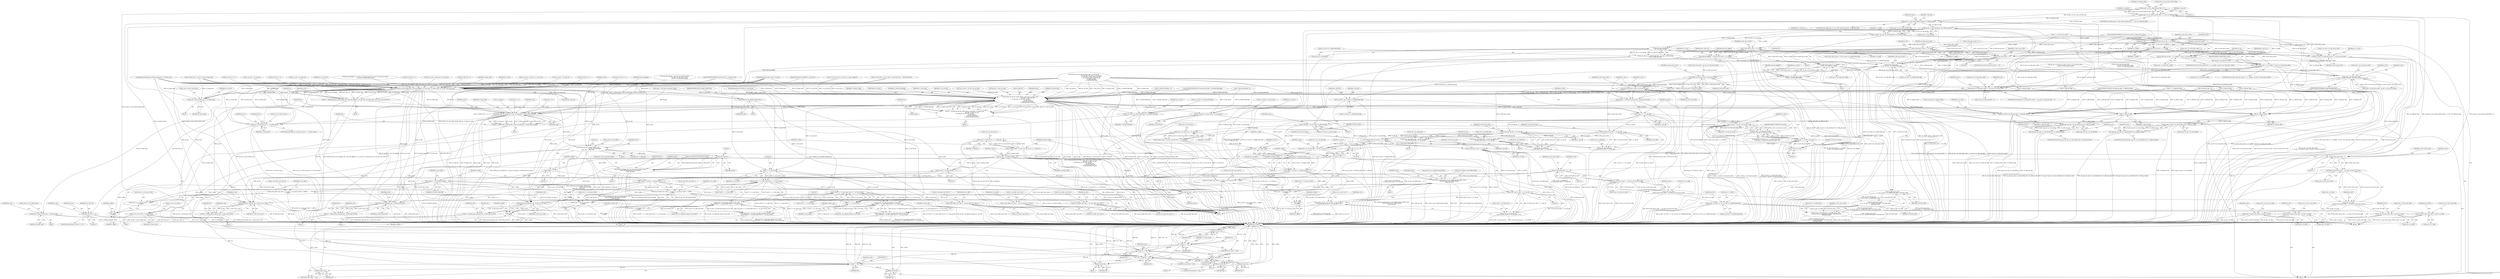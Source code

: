 digraph "0_Android_0b23c81c3dd9ec38f7e6806a3955fed1925541a0_2@pointer" {
"1000770" [label="(Call,ps_pps->u1_pic_order_present_flag == 1)"];
"1000769" [label="(Call,(ps_pps->u1_pic_order_present_flag == 1) && (!u1_field_pic_flag))"];
"1000831" [label="(Call,ps_pps->u1_pic_order_present_flag && !u1_field_pic_flag)"];
"1000922" [label="(Call,ps_seq->u1_mb_aff_flag && (!u1_field_pic_flag))"];
"1000920" [label="(Call,u1_mbaff = ps_seq->u1_mb_aff_flag && (!u1_field_pic_flag))"];
"1001036" [label="(Call,u2_first_mb_in_slice << u1_mbaff)"];
"1001034" [label="(Call,num_mb_skipped = u2_first_mb_in_slice << u1_mbaff)"];
"1001161" [label="(Call,ih264d_mark_err_slice_skip(ps_dec, num_mb_skipped, u1_is_idr_slice, u2_frame_num, ps_cur_poc, prev_slice_err))"];
"1001159" [label="(Call,ret = ih264d_mark_err_slice_skip(ps_dec, num_mb_skipped, u1_is_idr_slice, u2_frame_num, ps_cur_poc, prev_slice_err))"];
"1001247" [label="(Call,ret != OK)"];
"1001250" [label="(Return,return ret;)"];
"1001418" [label="(Call,ret != OK)"];
"1001421" [label="(Return,return ret;)"];
"1001631" [label="(Call,ret != OK)"];
"1001634" [label="(Return,return ret;)"];
"1001882" [label="(Return,return OK;)"];
"1001899" [label="(Return,return OK;)"];
"1002527" [label="(Call,ret != OK)"];
"1002530" [label="(Return,return ret;)"];
"1002587" [label="(Return,return ret;)"];
"1001189" [label="(Call,ps_dec->u2_prv_frame_num = u2_frame_num)"];
"1001202" [label="(Call,prev_slice_err == 2)"];
"1001242" [label="(Call,ih264d_err_pic_dispbuf_mgr(ps_dec))"];
"1001295" [label="(Call,ps_dec->u2_prv_frame_num = u2_frame_num)"];
"1001401" [label="(Call,ih264d_decode_pic_order_cnt(u1_is_idr_slice, u2_frame_num,\n                                           &ps_dec->s_prev_pic_poc,\n &s_tmp_poc, ps_cur_slice, ps_pps,\n                                          u1_nal_ref_idc,\n                                          u1_bottom_field_flag,\n                                          u1_field_pic_flag, &i4_poc))"];
"1001399" [label="(Call,ret = ih264d_decode_pic_order_cnt(u1_is_idr_slice, u2_frame_num,\n                                           &ps_dec->s_prev_pic_poc,\n &s_tmp_poc, ps_cur_slice, ps_pps,\n                                          u1_nal_ref_idc,\n                                          u1_bottom_field_flag,\n                                          u1_field_pic_flag, &i4_poc))"];
"1001489" [label="(Call,ps_cur_slice->u1_field_pic_flag = u1_field_pic_flag)"];
"1001933" [label="(Call,u1_field_pic = ps_cur_slice->u1_field_pic_flag)"];
"1001994" [label="(Call,ps_dec->u2_frm_wd_y << u1_field_pic)"];
"1001992" [label="(Call,u4_frame_stride = ps_dec->u2_frm_wd_y << u1_field_pic)"];
"1002007" [label="(Call,u2_mb_y * u4_frame_stride)"];
"1002006" [label="(Call,(u2_mb_y * u4_frame_stride) << 4)"];
"1002004" [label="(Call,y_offset = (u2_mb_y * u4_frame_stride) << 4)"];
"1002011" [label="(Call,ps_trns_addr->pu1_dest_y = ps_dec->s_cur_pic.pu1_buf1 + x_offset\n + y_offset)"];
"1002070" [label="(Call,ps_trns_addr->pu1_mb_y = ps_trns_addr->pu1_dest_y)"];
"1002015" [label="(Call,ps_dec->s_cur_pic.pu1_buf1 + x_offset\n + y_offset)"];
"1002021" [label="(Call,x_offset\n + y_offset)"];
"1002037" [label="(Call,u2_mb_y * u4_frame_stride)"];
"1002036" [label="(Call,(u2_mb_y * u4_frame_stride) << 3)"];
"1002034" [label="(Call,y_offset = (u2_mb_y * u4_frame_stride) << 3)"];
"1002044" [label="(Call,ps_trns_addr->pu1_dest_u = ps_dec->s_cur_pic.pu1_buf2 + x_offset\n + y_offset)"];
"1002077" [label="(Call,ps_trns_addr->pu1_mb_u = ps_trns_addr->pu1_dest_u)"];
"1002048" [label="(Call,ps_dec->s_cur_pic.pu1_buf2 + x_offset\n + y_offset)"];
"1002054" [label="(Call,x_offset\n + y_offset)"];
"1002057" [label="(Call,ps_trns_addr->pu1_dest_v = ps_dec->s_cur_pic.pu1_buf3 + x_offset\n + y_offset)"];
"1002084" [label="(Call,ps_trns_addr->pu1_mb_v = ps_trns_addr->pu1_dest_v)"];
"1002061" [label="(Call,ps_dec->s_cur_pic.pu1_buf3 + x_offset\n + y_offset)"];
"1002067" [label="(Call,x_offset\n + y_offset)"];
"1002026" [label="(Call,ps_dec->u2_frm_wd_uv << u1_field_pic)"];
"1002024" [label="(Call,u4_frame_stride = ps_dec->u2_frm_wd_uv << u1_field_pic)"];
"1001494" [label="(Call,ps_cur_slice->u1_bottom_field_flag = u1_bottom_field_flag)"];
"1001521" [label="(Call,ps_cur_slice->u1_nal_ref_idc = u1_nal_ref_idc)"];
"1001587" [label="(Call,!u1_field_pic_flag)"];
"1001581" [label="(Call,(ps_pps->ps_sps->u1_mb_aff_flag) && (!u1_field_pic_flag))"];
"1001580" [label="(Call,!((ps_pps->ps_sps->u1_mb_aff_flag) && (!u1_field_pic_flag)))"];
"1001604" [label="(Call,!u1_field_pic_flag)"];
"1001598" [label="(Call,(ps_pps->ps_sps->u1_mb_aff_flag) && (!u1_field_pic_flag))"];
"1001597" [label="(Call,!((ps_pps->ps_sps->u1_mb_aff_flag) && (!u1_field_pic_flag)))"];
"1001623" [label="(Call,ih264d_start_of_pic(ps_dec, i4_poc, &s_tmp_poc, u2_frame_num, ps_pps))"];
"1001621" [label="(Call,ret = ih264d_start_of_pic(ps_dec, i4_poc, &s_tmp_poc, u2_frame_num, ps_pps))"];
"1001642" [label="(Call,ih264d_get_next_display_field(ps_dec,\n                                          ps_dec->ps_out_buffer,\n &(ps_dec->s_disp_op)))"];
"1001697" [label="(Call,(void *)ps_dec)"];
"1001689" [label="(Call,ithread_create(ps_dec->pv_dec_thread_handle, NULL,\n (void *)ih264d_decode_picture_thread,\n (void *)ps_dec))"];
"1001733" [label="(Call,ithread_create(ps_dec->pv_bs_deblk_thread_handle, NULL,\n (void *)ih264d_recon_deblk_thread,\n (void *)ps_dec))"];
"1001741" [label="(Call,(void *)ps_dec)"];
"1002431" [label="(Call,ih264d_parse_islice(ps_dec, u2_first_mb_in_slice))"];
"1002429" [label="(Call,ret = ih264d_parse_islice(ps_dec, u2_first_mb_in_slice))"];
"1002466" [label="(Call,ih264d_parse_pslice(ps_dec, u2_first_mb_in_slice))"];
"1002464" [label="(Call,ret = ih264d_parse_pslice(ps_dec, u2_first_mb_in_slice))"];
"1002500" [label="(Call,ih264d_parse_bslice(ps_dec, u2_first_mb_in_slice))"];
"1002498" [label="(Call,ret = ih264d_parse_bslice(ps_dec, u2_first_mb_in_slice))"];
"1001813" [label="(Call,ps_err->u4_frm_sei_sync == u2_frame_num)"];
"1001829" [label="(Call,ps_err->u4_cur_frm = u2_frame_num)"];
"1001849" [label="(Call,0 == u1_nal_ref_idc)"];
"1001845" [label="(Call,(B_SLICE == u1_slice_type) && (0 == u1_nal_ref_idc))"];
"1001839" [label="(Call,(ps_dec->u4_skip_frm_mask & B_SLC_BIT)\n && (B_SLICE == u1_slice_type) && (0 == u1_nal_ref_idc))"];
"1001837" [label="(Call,i4_skip_b_pic = (ps_dec->u4_skip_frm_mask & B_SLC_BIT)\n && (B_SLICE == u1_slice_type) && (0 == u1_nal_ref_idc))"];
"1001860" [label="(Call,(P_SLICE == u1_slice_type) && (0 == u1_nal_ref_idc))"];
"1001854" [label="(Call,(ps_dec->u4_skip_frm_mask & P_SLC_BIT)\n && (P_SLICE == u1_slice_type) && (0 == u1_nal_ref_idc))"];
"1001852" [label="(Call,i4_skip_p_pic = (ps_dec->u4_skip_frm_mask & P_SLC_BIT)\n && (P_SLICE == u1_slice_type) && (0 == u1_nal_ref_idc))"];
"1001864" [label="(Call,0 == u1_nal_ref_idc)"];
"1001484" [label="(Call,ps_cur_slice->u2_first_mb_in_slice = u2_first_mb_in_slice)"];
"1001617" [label="(Call,u2_first_mb_in_slice == 0)"];
"1001910" [label="(Call,u2_first_mb_in_slice\n << ps_cur_slice->u1_mbaff_frame_flag)"];
"1001909" [label="(Call,(u2_first_mb_in_slice\n << ps_cur_slice->u1_mbaff_frame_flag) * SUB_BLK_SIZE)"];
"1001908" [label="(Call,((u2_first_mb_in_slice\n << ps_cur_slice->u1_mbaff_frame_flag) * SUB_BLK_SIZE)\n - SUB_BLK_SIZE)"];
"1001904" [label="(Call,ps_dec->i4_submb_ofst = ((u2_first_mb_in_slice\n << ps_cur_slice->u1_mbaff_frame_flag) * SUB_BLK_SIZE)\n - SUB_BLK_SIZE)"];
"1001928" [label="(Call,u1_mb_aff = ps_cur_slice->u1_mbaff_frame_flag)"];
"1001972" [label="(Call,u2_mb_y <<= u1_mb_aff)"];
"1001982" [label="(Call,u2_mb_y > ps_dec->u2_frm_ht_in_mbs - 1)"];
"1001976" [label="(Call,(u2_mb_x > u2_frm_wd_in_mbs - 1)\n || (u2_mb_y > ps_dec->u2_frm_ht_in_mbs - 1))"];
"1002106" [label="(Call,u2_first_mb_in_slice << u1_mb_aff)"];
"1002098" [label="(Call,ps_dec->ps_deblk_mbn = ps_dec->ps_deblk_pic\n + (u2_first_mb_in_slice << u1_mb_aff))"];
"1002102" [label="(Call,ps_dec->ps_deblk_pic\n + (u2_first_mb_in_slice << u1_mb_aff))"];
"1002126" [label="(Call,u2_first_mb_in_slice << u1_mb_aff)"];
"1002122" [label="(Call,ps_dec->u2_cur_mb_addr = (u2_first_mb_in_slice << u1_mb_aff))"];
"1002140" [label="(Call,u2_first_mb_in_slice << u1_mb_aff)"];
"1002139" [label="(Call,(u2_first_mb_in_slice << u1_mb_aff) << 4)"];
"1002129" [label="(Call,ps_dec->ps_mv_cur = ps_dec->s_cur_pic.ps_mv\n + ((u2_first_mb_in_slice << u1_mb_aff) << 4))"];
"1002133" [label="(Call,ps_dec->s_cur_pic.ps_mv\n + ((u2_first_mb_in_slice << u1_mb_aff) << 4))"];
"1002253" [label="(Call,u2_first_mb_in_slice - 1)"];
"1002252" [label="(Call,MOD(u2_first_mb_in_slice - 1, ps_seq->u2_frm_wd_in_mbs))"];
"1002248" [label="(Call,ps_dec->u2_mbx =\n (MOD(u2_first_mb_in_slice - 1, ps_seq->u2_frm_wd_in_mbs)))"];
"1002277" [label="(Call,ps_dec->i2_prev_slice_mbx = ps_dec->u2_mbx)"];
"1002532" [label="(Call,ps_dec->i2_prev_slice_mbx = ps_dec->u2_mbx)"];
"1002263" [label="(Call,DIV(u2_first_mb_in_slice - 1, ps_seq->u2_frm_wd_in_mbs))"];
"1002259" [label="(Call,ps_dec->u2_mby =\n (DIV(u2_first_mb_in_slice - 1, ps_seq->u2_frm_wd_in_mbs)))"];
"1002270" [label="(Call,ps_dec->u2_mby <<= ps_cur_slice->u1_mbaff_frame_flag)"];
"1002284" [label="(Call,ps_dec->i2_prev_slice_mby = ps_dec->u2_mby)"];
"1002539" [label="(Call,ps_dec->i2_prev_slice_mby = ps_dec->u2_mby)"];
"1002264" [label="(Call,u2_first_mb_in_slice - 1)"];
"1002119" [label="(Call,u2_first_mb_in_slice << u1_mb_aff)"];
"1002111" [label="(Call,ps_dec->ps_deblk_mbn = ps_dec->ps_deblk_pic\n + (u2_first_mb_in_slice << u1_mb_aff))"];
"1002115" [label="(Call,ps_dec->ps_deblk_pic\n + (u2_first_mb_in_slice << u1_mb_aff))"];
"1001964" [label="(Call,MOD(u2_first_mb_in_slice, u2_frm_wd_in_mbs))"];
"1001962" [label="(Call,u2_mb_x = MOD(u2_first_mb_in_slice, u2_frm_wd_in_mbs))"];
"1001977" [label="(Call,u2_mb_x > u2_frm_wd_in_mbs - 1)"];
"1002001" [label="(Call,u2_mb_x << 4)"];
"1001999" [label="(Call,x_offset = u2_mb_x << 4)"];
"1002031" [label="(Call,x_offset >>= 1)"];
"1002041" [label="(Call,x_offset *= YUV420SP_FACTOR)"];
"1001969" [label="(Call,DIV(u2_first_mb_in_slice, u2_frm_wd_in_mbs))"];
"1001967" [label="(Call,u2_mb_y = DIV(u2_first_mb_in_slice, u2_frm_wd_in_mbs))"];
"1001979" [label="(Call,u2_frm_wd_in_mbs - 1)"];
"1001121" [label="(Call,u2_first_mb_in_slice << u1_mbaff)"];
"1001120" [label="(Call,(u2_first_mb_in_slice << u1_mbaff) > ps_dec->u2_total_mbs_coded)"];
"1001133" [label="(Call,(u2_first_mb_in_slice << u1_mbaff)\n - ps_dec->u2_total_mbs_coded)"];
"1001131" [label="(Call,num_mb_skipped = (u2_first_mb_in_slice << u1_mbaff)\n - ps_dec->u2_total_mbs_coded)"];
"1001214" [label="(Call,ps_dec->u2_total_mbs_coded\n >= ps_dec->u2_frm_ht_in_mbs * ps_dec->u2_frm_wd_in_mbs)"];
"1002547" [label="(Call,ps_dec->u2_total_mbs_coded >= (ps_seq->u2_max_mb_addr + 1))"];
"1001146" [label="(Call,(u2_first_mb_in_slice << u1_mbaff) < ps_dec->u2_total_mbs_coded)"];
"1001134" [label="(Call,u2_first_mb_in_slice << u1_mbaff)"];
"1001147" [label="(Call,u2_first_mb_in_slice << u1_mbaff)"];
"1001089" [label="(Call,ps_seq->u1_mb_aff_flag\n && (!u1_field_pic_flag))"];
"1001085" [label="(Call,ps_cur_slice->u1_mbaff_frame_flag = ps_seq->u1_mb_aff_flag\n && (!u1_field_pic_flag))"];
"1000365" [label="(Call,0 == u2_first_mb_in_slice)"];
"1002134" [label="(Call,ps_dec->s_cur_pic.ps_mv)"];
"1001159" [label="(Call,ret = ih264d_mark_err_slice_skip(ps_dec, num_mb_skipped, u1_is_idr_slice, u2_frame_num, ps_cur_poc, prev_slice_err))"];
"1002010" [label="(Literal,4)"];
"1002253" [label="(Call,u2_first_mb_in_slice - 1)"];
"1001737" [label="(Identifier,NULL)"];
"1001496" [label="(Identifier,ps_cur_slice)"];
"1001124" [label="(Call,ps_dec->u2_total_mbs_coded)"];
"1001228" [label="(Identifier,ps_dec)"];
"1001125" [label="(Identifier,ps_dec)"];
"1002464" [label="(Call,ret = ih264d_parse_pslice(ps_dec, u2_first_mb_in_slice))"];
"1002278" [label="(Call,ps_dec->i2_prev_slice_mbx)"];
"1001421" [label="(Return,return ret;)"];
"1002140" [label="(Call,u2_first_mb_in_slice << u1_mb_aff)"];
"1001866" [label="(Identifier,u1_nal_ref_idc)"];
"1001089" [label="(Call,ps_seq->u1_mb_aff_flag\n && (!u1_field_pic_flag))"];
"1002421" [label="(Block,)"];
"1001964" [label="(Call,MOD(u2_first_mb_in_slice, u2_frm_wd_in_mbs))"];
"1001120" [label="(Call,(u2_first_mb_in_slice << u1_mbaff) > ps_dec->u2_total_mbs_coded)"];
"1001972" [label="(Call,u2_mb_y <<= u1_mb_aff)"];
"1001629" [label="(Identifier,ps_pps)"];
"1001865" [label="(Literal,0)"];
"1001164" [label="(Identifier,u1_is_idr_slice)"];
"1000921" [label="(Identifier,u1_mbaff)"];
"1002009" [label="(Identifier,u4_frame_stride)"];
"1001864" [label="(Call,0 == u1_nal_ref_idc)"];
"1001035" [label="(Identifier,num_mb_skipped)"];
"1001027" [label="(Call,u2_first_mb_in_slice > 0)"];
"1002039" [label="(Identifier,u4_frame_stride)"];
"1002528" [label="(Identifier,ret)"];
"1001253" [label="(Identifier,i1_is_end_of_poc)"];
"1001840" [label="(Call,ps_dec->u4_skip_frm_mask & B_SLC_BIT)"];
"1001860" [label="(Call,(P_SLICE == u1_slice_type) && (0 == u1_nal_ref_idc))"];
"1002551" [label="(Call,ps_seq->u2_max_mb_addr + 1)"];
"1002501" [label="(Identifier,ps_dec)"];
"1000776" [label="(Identifier,u1_field_pic_flag)"];
"1002270" [label="(Call,ps_dec->u2_mby <<= ps_cur_slice->u1_mbaff_frame_flag)"];
"1002086" [label="(Identifier,ps_trns_addr)"];
"1002527" [label="(Call,ret != OK)"];
"1002011" [label="(Call,ps_trns_addr->pu1_dest_y = ps_dec->s_cur_pic.pu1_buf1 + x_offset\n + y_offset)"];
"1002112" [label="(Call,ps_dec->ps_deblk_mbn)"];
"1001425" [label="(Identifier,i4_poc)"];
"1002016" [label="(Call,ps_dec->s_cur_pic.pu1_buf1)"];
"1001165" [label="(Identifier,u2_frame_num)"];
"1001638" [label="(Identifier,ps_dec)"];
"1002013" [label="(Identifier,ps_trns_addr)"];
"1001901" [label="(Block,)"];
"1002143" [label="(Literal,4)"];
"1002007" [label="(Call,u2_mb_y * u4_frame_stride)"];
"1002023" [label="(Identifier,y_offset)"];
"1002534" [label="(Identifier,ps_dec)"];
"1001981" [label="(Literal,1)"];
"1001967" [label="(Call,u2_mb_y = DIV(u2_first_mb_in_slice, u2_frm_wd_in_mbs))"];
"1001163" [label="(Identifier,num_mb_skipped)"];
"1002103" [label="(Call,ps_dec->ps_deblk_pic)"];
"1001613" [label="(Identifier,ps_dec)"];
"1001100" [label="(Call,num_mb_skipped = (ps_dec->u2_frm_ht_in_mbs\n                            * ps_dec->u2_frm_wd_in_mbs)\n                            - ps_dec->u2_total_mbs_coded)"];
"1001494" [label="(Call,ps_cur_slice->u1_bottom_field_flag = u1_bottom_field_flag)"];
"1002467" [label="(Identifier,ps_dec)"];
"1001203" [label="(Identifier,prev_slice_err)"];
"1002256" [label="(Call,ps_seq->u2_frm_wd_in_mbs)"];
"1001147" [label="(Call,u2_first_mb_in_slice << u1_mbaff)"];
"1002267" [label="(Call,ps_seq->u2_frm_wd_in_mbs)"];
"1001202" [label="(Call,prev_slice_err == 2)"];
"1001983" [label="(Identifier,u2_mb_y)"];
"1001498" [label="(Identifier,u1_bottom_field_flag)"];
"1002259" [label="(Call,ps_dec->u2_mby =\n (DIV(u2_first_mb_in_slice - 1, ps_seq->u2_frm_wd_in_mbs)))"];
"1000940" [label="(Call,u2_frame_num != ps_dec->u2_prv_frame_num)"];
"1000682" [label="(Call,0 == u1_field_pic_flag)"];
"1001245" [label="(Identifier,ERROR_NEW_FRAME_EXPECTED)"];
"1000613" [label="(Call,ps_dec->u2_total_mbs_coded = 0)"];
"1001976" [label="(Call,(u2_mb_x > u2_frm_wd_in_mbs - 1)\n || (u2_mb_y > ps_dec->u2_frm_ht_in_mbs - 1))"];
"1001850" [label="(Literal,0)"];
"1001900" [label="(Identifier,OK)"];
"1001196" [label="(Identifier,ps_dec)"];
"1001694" [label="(Call,(void *)ih264d_decode_picture_thread)"];
"1002272" [label="(Identifier,ps_dec)"];
"1002025" [label="(Identifier,u4_frame_stride)"];
"1001622" [label="(Identifier,ret)"];
"1002037" [label="(Call,u2_mb_y * u4_frame_stride)"];
"1000835" [label="(Call,!u1_field_pic_flag)"];
"1002004" [label="(Call,y_offset = (u2_mb_y * u4_frame_stride) << 4)"];
"1002128" [label="(Identifier,u1_mb_aff)"];
"1000264" [label="(Call,COPYTHECONTEXT(\"SH: first_mb_in_slice\",u2_first_mb_in_slice))"];
"1001128" [label="(Call,prev_slice_err = 2)"];
"1002036" [label="(Call,(u2_mb_y * u4_frame_stride) << 3)"];
"1002274" [label="(Call,ps_cur_slice->u1_mbaff_frame_flag)"];
"1000929" [label="(Identifier,prev_slice_err)"];
"1001805" [label="(Block,)"];
"1001635" [label="(Identifier,ret)"];
"1002141" [label="(Identifier,u2_first_mb_in_slice)"];
"1001912" [label="(Call,ps_cur_slice->u1_mbaff_frame_flag)"];
"1001624" [label="(Identifier,ps_dec)"];
"1001869" [label="(Block,)"];
"1001644" [label="(Call,ps_dec->ps_out_buffer)"];
"1001148" [label="(Identifier,u2_first_mb_in_slice)"];
"1002033" [label="(Literal,1)"];
"1000922" [label="(Call,ps_seq->u1_mb_aff_flag && (!u1_field_pic_flag))"];
"1001829" [label="(Call,ps_err->u4_cur_frm = u2_frame_num)"];
"1002006" [label="(Call,(u2_mb_y * u4_frame_stride) << 4)"];
"1001580" [label="(Call,!((ps_pps->ps_sps->u1_mb_aff_flag) && (!u1_field_pic_flag)))"];
"1002505" [label="(Identifier,ps_dec)"];
"1002111" [label="(Call,ps_dec->ps_deblk_mbn = ps_dec->ps_deblk_pic\n + (u2_first_mb_in_slice << u1_mb_aff))"];
"1001909" [label="(Call,(u2_first_mb_in_slice\n << ps_cur_slice->u1_mbaff_frame_flag) * SUB_BLK_SIZE)"];
"1001160" [label="(Identifier,ret)"];
"1002078" [label="(Call,ps_trns_addr->pu1_mb_u)"];
"1002129" [label="(Call,ps_dec->ps_mv_cur = ps_dec->s_cur_pic.ps_mv\n + ((u2_first_mb_in_slice << u1_mb_aff) << 4))"];
"1001413" [label="(Identifier,u1_bottom_field_flag)"];
"1001402" [label="(Identifier,u1_is_idr_slice)"];
"1002429" [label="(Call,ret = ih264d_parse_islice(ps_dec, u2_first_mb_in_slice))"];
"1001133" [label="(Call,(u2_first_mb_in_slice << u1_mbaff)\n - ps_dec->u2_total_mbs_coded)"];
"1001161" [label="(Call,ih264d_mark_err_slice_skip(ps_dec, num_mb_skipped, u1_is_idr_slice, u2_frame_num, ps_cur_poc, prev_slice_err))"];
"1001420" [label="(Identifier,OK)"];
"1001621" [label="(Call,ret = ih264d_start_of_pic(ps_dec, i4_poc, &s_tmp_poc, u2_frame_num, ps_pps))"];
"1001140" [label="(Call,ps_cur_poc = &s_tmp_poc)"];
"1002130" [label="(Call,ps_dec->ps_mv_cur)"];
"1000648" [label="(Call,COPYTHECONTEXT(\"SH: bottom_field_flag\", u1_bottom_field_flag))"];
"1001251" [label="(Identifier,ret)"];
"1002034" [label="(Call,y_offset = (u2_mb_y * u4_frame_stride) << 3)"];
"1001904" [label="(Call,ps_dec->i4_submb_ofst = ((u2_first_mb_in_slice\n << ps_cur_slice->u1_mbaff_frame_flag) * SUB_BLK_SIZE)\n - SUB_BLK_SIZE)"];
"1001090" [label="(Call,ps_seq->u1_mb_aff_flag)"];
"1001493" [label="(Identifier,u1_field_pic_flag)"];
"1001591" [label="(Identifier,ps_dec)"];
"1002119" [label="(Call,u2_first_mb_in_slice << u1_mb_aff)"];
"1001630" [label="(ControlStructure,if(ret != OK))"];
"1002030" [label="(Identifier,u1_field_pic)"];
"1002015" [label="(Call,ps_dec->s_cur_pic.pu1_buf1 + x_offset\n + y_offset)"];
"1002072" [label="(Identifier,ps_trns_addr)"];
"1002040" [label="(Literal,3)"];
"1001817" [label="(Identifier,u2_frame_num)"];
"1002438" [label="(Identifier,ps_dec)"];
"1001839" [label="(Call,(ps_dec->u4_skip_frm_mask & B_SLC_BIT)\n && (B_SLICE == u1_slice_type) && (0 == u1_nal_ref_idc))"];
"1002098" [label="(Call,ps_dec->ps_deblk_mbn = ps_dec->ps_deblk_pic\n + (u2_first_mb_in_slice << u1_mb_aff))"];
"1001868" [label="(Identifier,i4_skip_b_pic)"];
"1001248" [label="(Identifier,ret)"];
"1002107" [label="(Identifier,u2_first_mb_in_slice)"];
"1001813" [label="(Call,ps_err->u4_frm_sei_sync == u2_frame_num)"];
"1001632" [label="(Identifier,ret)"];
"1001412" [label="(Identifier,u1_nal_ref_idc)"];
"1001966" [label="(Identifier,u2_frm_wd_in_mbs)"];
"1001484" [label="(Call,ps_cur_slice->u2_first_mb_in_slice = u2_first_mb_in_slice)"];
"1000464" [label="(Call,COPYTHECONTEXT(\"SH: frame_num\", u2_frame_num))"];
"1002265" [label="(Identifier,u2_first_mb_in_slice)"];
"1001488" [label="(Identifier,u2_first_mb_in_slice)"];
"1001969" [label="(Call,DIV(u2_first_mb_in_slice, u2_frm_wd_in_mbs))"];
"1002085" [label="(Call,ps_trns_addr->pu1_mb_v)"];
"1002027" [label="(Call,ps_dec->u2_frm_wd_uv)"];
"1002471" [label="(Identifier,ps_dec)"];
"1002045" [label="(Call,ps_trns_addr->pu1_dest_u)"];
"1001883" [label="(Identifier,OK)"];
"1002049" [label="(Call,ps_dec->s_cur_pic.pu1_buf2)"];
"1001034" [label="(Call,num_mb_skipped = u2_first_mb_in_slice << u1_mbaff)"];
"1001241" [label="(Block,)"];
"1002133" [label="(Call,ps_dec->s_cur_pic.ps_mv\n + ((u2_first_mb_in_slice << u1_mb_aff) << 4))"];
"1001097" [label="(Call,prev_slice_err = 2)"];
"1002536" [label="(Call,ps_dec->u2_mbx)"];
"1002067" [label="(Call,x_offset\n + y_offset)"];
"1001415" [label="(Call,&i4_poc)"];
"1000771" [label="(Call,ps_pps->u1_pic_order_present_flag)"];
"1002243" [label="(Identifier,ps_dec)"];
"1002268" [label="(Identifier,ps_seq)"];
"1001036" [label="(Call,u2_first_mb_in_slice << u1_mbaff)"];
"1001038" [label="(Identifier,u1_mbaff)"];
"1002559" [label="(Identifier,ps_dec)"];
"1001490" [label="(Call,ps_cur_slice->u1_field_pic_flag)"];
"1001149" [label="(Identifier,u1_mbaff)"];
"1001039" [label="(Call,ps_cur_poc = &s_tmp_poc)"];
"1001213" [label="(ControlStructure,if(ps_dec->u2_total_mbs_coded\n >= ps_dec->u2_frm_ht_in_mbs * ps_dec->u2_frm_wd_in_mbs))"];
"1001522" [label="(Call,ps_cur_slice->u1_nal_ref_idc)"];
"1002122" [label="(Call,ps_dec->u2_cur_mb_addr = (u2_first_mb_in_slice << u1_mb_aff))"];
"1001743" [label="(Identifier,ps_dec)"];
"1001994" [label="(Call,ps_dec->u2_frm_wd_y << u1_field_pic)"];
"1001582" [label="(Call,ps_pps->ps_sps->u1_mb_aff_flag)"];
"1001495" [label="(Call,ps_cur_slice->u1_bottom_field_flag)"];
"1002433" [label="(Identifier,u2_first_mb_in_slice)"];
"1001491" [label="(Identifier,ps_cur_slice)"];
"1002084" [label="(Call,ps_trns_addr->pu1_mb_v = ps_trns_addr->pu1_dest_v)"];
"1001608" [label="(Identifier,ps_dec)"];
"1002021" [label="(Call,x_offset\n + y_offset)"];
"1002056" [label="(Identifier,y_offset)"];
"1001040" [label="(Identifier,ps_cur_poc)"];
"1001201" [label="(ControlStructure,if(prev_slice_err == 2))"];
"1002142" [label="(Identifier,u1_mb_aff)"];
"1002286" [label="(Identifier,ps_dec)"];
"1002533" [label="(Call,ps_dec->i2_prev_slice_mbx)"];
"1002587" [label="(Return,return ret;)"];
"1001693" [label="(Identifier,NULL)"];
"1001899" [label="(Return,return OK;)"];
"1001119" [label="(ControlStructure,if((u2_first_mb_in_slice << u1_mbaff) > ps_dec->u2_total_mbs_coded))"];
"1001833" [label="(Identifier,u2_frame_num)"];
"1002430" [label="(Identifier,ret)"];
"1001132" [label="(Identifier,num_mb_skipped)"];
"1001980" [label="(Identifier,u2_frm_wd_in_mbs)"];
"1001911" [label="(Identifier,u2_first_mb_in_slice)"];
"1001910" [label="(Call,u2_first_mb_in_slice\n << ps_cur_slice->u1_mbaff_frame_flag)"];
"1001485" [label="(Call,ps_cur_slice->u2_first_mb_in_slice)"];
"1001398" [label="(Block,)"];
"1001127" [label="(Block,)"];
"1001418" [label="(Call,ret != OK)"];
"1001928" [label="(Call,u1_mb_aff = ps_cur_slice->u1_mbaff_frame_flag)"];
"1000856" [label="(Identifier,ps_pps)"];
"1002000" [label="(Identifier,x_offset)"];
"1001916" [label="(Identifier,SUB_BLK_SIZE)"];
"1002115" [label="(Call,ps_dec->ps_deblk_pic\n + (u2_first_mb_in_slice << u1_mb_aff))"];
"1001970" [label="(Identifier,u2_first_mb_in_slice)"];
"1002543" [label="(Call,ps_dec->u2_mby)"];
"1002097" [label="(Block,)"];
"1002541" [label="(Identifier,ps_dec)"];
"1001215" [label="(Call,ps_dec->u2_total_mbs_coded)"];
"1001938" [label="(Block,)"];
"1001642" [label="(Call,ih264d_get_next_display_field(ps_dec,\n                                          ps_dec->ps_out_buffer,\n &(ps_dec->s_disp_op)))"];
"1001086" [label="(Call,ps_cur_slice->u1_mbaff_frame_flag)"];
"1002044" [label="(Call,ps_trns_addr->pu1_dest_u = ps_dec->s_cur_pic.pu1_buf2 + x_offset\n + y_offset)"];
"1001136" [label="(Identifier,u1_mbaff)"];
"1002106" [label="(Call,u2_first_mb_in_slice << u1_mb_aff)"];
"1000830" [label="(ControlStructure,if(ps_pps->u1_pic_order_present_flag && !u1_field_pic_flag))"];
"1001617" [label="(Call,u2_first_mb_in_slice == 0)"];
"1002035" [label="(Identifier,y_offset)"];
"1001422" [label="(Identifier,ret)"];
"1001727" [label="(Block,)"];
"1002532" [label="(Call,ps_dec->i2_prev_slice_mbx = ps_dec->u2_mbx)"];
"1000155" [label="(MethodParameterIn,UWORD8 u1_is_idr_slice)"];
"1002058" [label="(Call,ps_trns_addr->pu1_dest_v)"];
"1002069" [label="(Identifier,y_offset)"];
"1001037" [label="(Identifier,u2_first_mb_in_slice)"];
"1001837" [label="(Call,i4_skip_b_pic = (ps_dec->u4_skip_frm_mask & B_SLC_BIT)\n && (B_SLICE == u1_slice_type) && (0 == u1_nal_ref_idc))"];
"1002589" [label="(MethodReturn,WORD32)"];
"1001631" [label="(Call,ret != OK)"];
"1001246" [label="(ControlStructure,if(ret != OK))"];
"1001821" [label="(Identifier,ps_err)"];
"1001861" [label="(Call,P_SLICE == u1_slice_type)"];
"1002468" [label="(Identifier,u2_first_mb_in_slice)"];
"1001599" [label="(Call,ps_pps->ps_sps->u1_mb_aff_flag)"];
"1001122" [label="(Identifier,u2_first_mb_in_slice)"];
"1000662" [label="(Call,u1_field_pic_flag = 0)"];
"1001908" [label="(Call,((u2_first_mb_in_slice\n << ps_cur_slice->u1_mbaff_frame_flag) * SUB_BLK_SIZE)\n - SUB_BLK_SIZE)"];
"1001975" [label="(ControlStructure,if((u2_mb_x > u2_frm_wd_in_mbs - 1)\n || (u2_mb_y > ps_dec->u2_frm_ht_in_mbs - 1)))"];
"1001965" [label="(Identifier,u2_first_mb_in_slice)"];
"1002074" [label="(Call,ps_trns_addr->pu1_dest_y)"];
"1002456" [label="(Block,)"];
"1001190" [label="(Call,ps_dec->u2_prv_frame_num)"];
"1001923" [label="(Call,u2_frm_wd_in_mbs = ps_seq->u2_frm_wd_in_mbs)"];
"1002108" [label="(Identifier,u1_mb_aff)"];
"1001697" [label="(Call,(void *)ps_dec)"];
"1002008" [label="(Identifier,u2_mb_y)"];
"1001852" [label="(Call,i4_skip_p_pic = (ps_dec->u4_skip_frm_mask & P_SLC_BIT)\n && (P_SLICE == u1_slice_type) && (0 == u1_nal_ref_idc))"];
"1001295" [label="(Call,ps_dec->u2_prv_frame_num = u2_frame_num)"];
"1001979" [label="(Call,u2_frm_wd_in_mbs - 1)"];
"1001688" [label="(Block,)"];
"1002530" [label="(Return,return ret;)"];
"1001085" [label="(Call,ps_cur_slice->u1_mbaff_frame_flag = ps_seq->u1_mb_aff_flag\n && (!u1_field_pic_flag))"];
"1002263" [label="(Call,DIV(u2_first_mb_in_slice - 1, ps_seq->u2_frm_wd_in_mbs))"];
"1001982" [label="(Call,u2_mb_y > ps_dec->u2_frm_ht_in_mbs - 1)"];
"1001408" [label="(Call,&s_tmp_poc)"];
"1002062" [label="(Call,ps_dec->s_cur_pic.pu1_buf3)"];
"1001604" [label="(Call,!u1_field_pic_flag)"];
"1001216" [label="(Identifier,ps_dec)"];
"1001598" [label="(Call,(ps_pps->ps_sps->u1_mb_aff_flag) && (!u1_field_pic_flag))"];
"1001998" [label="(Identifier,u1_field_pic)"];
"1001933" [label="(Call,u1_field_pic = ps_cur_slice->u1_field_pic_flag)"];
"1000994" [label="(Call,num_mb_skipped = (ps_dec->u2_frm_ht_in_mbs * ps_dec->u2_frm_wd_in_mbs)\n - ps_dec->u2_total_mbs_coded)"];
"1001031" [label="(Call,prev_slice_err = 1)"];
"1000176" [label="(Call,i4_poc = 0)"];
"1000485" [label="(Call,*ps_cur_poc = &ps_dec->s_cur_pic_poc)"];
"1002264" [label="(Call,u2_first_mb_in_slice - 1)"];
"1000895" [label="(Call,ih264d_is_end_of_pic(u2_frame_num, u1_nal_ref_idc,\n                                             &s_tmp_poc, &ps_dec->s_cur_pic_poc,\n                                            ps_cur_slice, u1_pic_order_cnt_type,\n                                            u1_nal_unit_type, u4_idr_pic_id,\n                                            u1_field_pic_flag,\n                                            u1_bottom_field_flag))"];
"1000928" [label="(Call,prev_slice_err = 0)"];
"1001623" [label="(Call,ih264d_start_of_pic(ps_dec, i4_poc, &s_tmp_poc, u2_frame_num, ps_pps))"];
"1002252" [label="(Call,MOD(u2_first_mb_in_slice - 1, ps_seq->u2_frm_wd_in_mbs))"];
"1000158" [label="(Block,)"];
"1001625" [label="(Identifier,i4_poc)"];
"1001204" [label="(Literal,2)"];
"1001853" [label="(Identifier,i4_skip_p_pic)"];
"1001596" [label="(ControlStructure,if(!((ps_pps->ps_sps->u1_mb_aff_flag) && (!u1_field_pic_flag))))"];
"1002549" [label="(Identifier,ps_dec)"];
"1001641" [label="(Block,)"];
"1002026" [label="(Call,ps_dec->u2_frm_wd_uv << u1_field_pic)"];
"1001905" [label="(Call,ps_dec->i4_submb_ofst)"];
"1002539" [label="(Call,ps_dec->i2_prev_slice_mby = ps_dec->u2_mby)"];
"1002502" [label="(Identifier,u2_first_mb_in_slice)"];
"1000923" [label="(Call,ps_seq->u1_mb_aff_flag)"];
"1001093" [label="(Call,!u1_field_pic_flag)"];
"1000517" [label="(Call,u1_is_idr_slice || ps_cur_slice->u1_mmco_equalto5)"];
"1002271" [label="(Call,ps_dec->u2_mby)"];
"1001597" [label="(Call,!((ps_pps->ps_sps->u1_mb_aff_flag) && (!u1_field_pic_flag)))"];
"1001141" [label="(Identifier,ps_cur_poc)"];
"1001746" [label="(Identifier,ps_dec)"];
"1002279" [label="(Identifier,ps_dec)"];
"1001302" [label="(Identifier,ps_cur_slice)"];
"1001247" [label="(Call,ret != OK)"];
"1000780" [label="(Identifier,s_tmp_poc)"];
"1002003" [label="(Literal,4)"];
"1001137" [label="(Call,ps_dec->u2_total_mbs_coded)"];
"1002022" [label="(Identifier,x_offset)"];
"1002546" [label="(ControlStructure,if(ps_dec->u2_total_mbs_coded >= (ps_seq->u2_max_mb_addr + 1)))"];
"1001616" [label="(ControlStructure,if(u2_first_mb_in_slice == 0))"];
"1002277" [label="(Call,ps_dec->i2_prev_slice_mbx = ps_dec->u2_mbx)"];
"1002079" [label="(Identifier,ps_trns_addr)"];
"1001984" [label="(Call,ps_dec->u2_frm_ht_in_mbs - 1)"];
"1002248" [label="(Call,ps_dec->u2_mbx =\n (MOD(u2_first_mb_in_slice - 1, ps_seq->u2_frm_wd_in_mbs)))"];
"1002055" [label="(Identifier,x_offset)"];
"1001851" [label="(Identifier,u1_nal_ref_idc)"];
"1001992" [label="(Call,u4_frame_stride = ps_dec->u2_frm_wd_y << u1_field_pic)"];
"1001121" [label="(Call,u2_first_mb_in_slice << u1_mbaff)"];
"1001411" [label="(Identifier,ps_pps)"];
"1002071" [label="(Call,ps_trns_addr->pu1_mb_y)"];
"1001489" [label="(Call,ps_cur_slice->u1_field_pic_flag = u1_field_pic_flag)"];
"1001166" [label="(Identifier,ps_cur_poc)"];
"1002081" [label="(Call,ps_trns_addr->pu1_dest_u)"];
"1002116" [label="(Call,ps_dec->ps_deblk_pic)"];
"1001299" [label="(Identifier,u2_frame_num)"];
"1001521" [label="(Call,ps_cur_slice->u1_nal_ref_idc = u1_nal_ref_idc)"];
"1001977" [label="(Call,u2_mb_x > u2_frm_wd_in_mbs - 1)"];
"1002032" [label="(Identifier,x_offset)"];
"1002070" [label="(Call,ps_trns_addr->pu1_mb_y = ps_trns_addr->pu1_dest_y)"];
"1001702" [label="(Identifier,ps_dec)"];
"1001419" [label="(Identifier,ret)"];
"1002465" [label="(Identifier,ret)"];
"1001628" [label="(Identifier,u2_frame_num)"];
"1001525" [label="(Identifier,u1_nal_ref_idc)"];
"1001242" [label="(Call,ih264d_err_pic_dispbuf_mgr(ps_dec))"];
"1001401" [label="(Call,ih264d_decode_pic_order_cnt(u1_is_idr_slice, u2_frame_num,\n                                           &ps_dec->s_prev_pic_poc,\n &s_tmp_poc, ps_cur_slice, ps_pps,\n                                          u1_nal_ref_idc,\n                                          u1_bottom_field_flag,\n                                          u1_field_pic_flag, &i4_poc))"];
"1001403" [label="(Identifier,u2_frame_num)"];
"1002054" [label="(Call,x_offset\n + y_offset)"];
"1001834" [label="(Block,)"];
"1000156" [label="(MethodParameterIn,UWORD8 u1_nal_ref_idc)"];
"1001626" [label="(Call,&s_tmp_poc)"];
"1001134" [label="(Call,u2_first_mb_in_slice << u1_mbaff)"];
"1001633" [label="(Identifier,OK)"];
"1001189" [label="(Call,ps_dec->u2_prv_frame_num = u2_frame_num)"];
"1002120" [label="(Identifier,u2_first_mb_in_slice)"];
"1002126" [label="(Call,u2_first_mb_in_slice << u1_mb_aff)"];
"1001993" [label="(Identifier,u4_frame_stride)"];
"1001643" [label="(Identifier,ps_dec)"];
"1000832" [label="(Call,ps_pps->u1_pic_order_present_flag)"];
"1001689" [label="(Call,ithread_create(ps_dec->pv_dec_thread_handle, NULL,\n (void *)ih264d_decode_picture_thread,\n (void *)ps_dec))"];
"1001618" [label="(Identifier,u2_first_mb_in_slice)"];
"1002565" [label="(Identifier,ps_err)"];
"1001999" [label="(Call,x_offset = u2_mb_x << 4)"];
"1002260" [label="(Call,ps_dec->u2_mby)"];
"1002057" [label="(Call,ps_trns_addr->pu1_dest_v = ps_dec->s_cur_pic.pu1_buf3 + x_offset\n + y_offset)"];
"1001929" [label="(Identifier,u1_mb_aff)"];
"1002061" [label="(Call,ps_dec->s_cur_pic.pu1_buf3 + x_offset\n + y_offset)"];
"1001414" [label="(Identifier,u1_field_pic_flag)"];
"1002266" [label="(Literal,1)"];
"1002285" [label="(Call,ps_dec->i2_prev_slice_mby)"];
"1002012" [label="(Call,ps_trns_addr->pu1_dest_y)"];
"1001699" [label="(Identifier,ps_dec)"];
"1001653" [label="(Literal,0)"];
"1002254" [label="(Identifier,u2_first_mb_in_slice)"];
"1001935" [label="(Call,ps_cur_slice->u1_field_pic_flag)"];
"1002432" [label="(Identifier,ps_dec)"];
"1001167" [label="(Identifier,prev_slice_err)"];
"1001435" [label="(Call,i4_poc == 0)"];
"1002088" [label="(Call,ps_trns_addr->pu1_dest_v)"];
"1001733" [label="(Call,ithread_create(ps_dec->pv_bs_deblk_thread_handle, NULL,\n (void *)ih264d_recon_deblk_thread,\n (void *)ps_dec))"];
"1001218" [label="(Call,ps_dec->u2_frm_ht_in_mbs * ps_dec->u2_frm_wd_in_mbs)"];
"1001812" [label="(ControlStructure,if(ps_err->u4_frm_sei_sync == u2_frame_num))"];
"1001973" [label="(Identifier,u2_mb_y)"];
"1001151" [label="(Identifier,ps_dec)"];
"1001849" [label="(Call,0 == u1_nal_ref_idc)"];
"1001399" [label="(Call,ret = ih264d_decode_pic_order_cnt(u1_is_idr_slice, u2_frame_num,\n                                           &ps_dec->s_prev_pic_poc,\n &s_tmp_poc, ps_cur_slice, ps_pps,\n                                          u1_nal_ref_idc,\n                                          u1_bottom_field_flag,\n                                          u1_field_pic_flag, &i4_poc))"];
"1001157" [label="(Identifier,prev_slice_err)"];
"1001417" [label="(ControlStructure,if(ret != OK))"];
"1002124" [label="(Identifier,ps_dec)"];
"1002121" [label="(Identifier,u1_mb_aff)"];
"1002284" [label="(Call,ps_dec->i2_prev_slice_mby = ps_dec->u2_mby)"];
"1001962" [label="(Call,u2_mb_x = MOD(u2_first_mb_in_slice, u2_frm_wd_in_mbs))"];
"1001734" [label="(Call,ps_dec->pv_bs_deblk_thread_handle)"];
"1001102" [label="(Call,(ps_dec->u2_frm_ht_in_mbs\n                            * ps_dec->u2_frm_wd_in_mbs)\n                            - ps_dec->u2_total_mbs_coded)"];
"1001007" [label="(Call,ps_cur_poc = &ps_dec->s_cur_pic_poc)"];
"1001158" [label="(Block,)"];
"1001845" [label="(Call,(B_SLICE == u1_slice_type) && (0 == u1_nal_ref_idc))"];
"1002466" [label="(Call,ih264d_parse_pslice(ps_dec, u2_first_mb_in_slice))"];
"1002588" [label="(Identifier,ret)"];
"1002547" [label="(Call,ps_dec->u2_total_mbs_coded >= (ps_seq->u2_max_mb_addr + 1))"];
"1002526" [label="(ControlStructure,if(ret != OK))"];
"1001978" [label="(Identifier,u2_mb_x)"];
"1001930" [label="(Call,ps_cur_slice->u1_mbaff_frame_flag)"];
"1001587" [label="(Call,!u1_field_pic_flag)"];
"1002094" [label="(Identifier,ps_dec)"];
"1000628" [label="(Call,COPYTHECONTEXT(\"SH: field_pic_flag\", u1_field_pic_flag))"];
"1001886" [label="(Block,)"];
"1002529" [label="(Identifier,OK)"];
"1001129" [label="(Identifier,prev_slice_err)"];
"1001410" [label="(Identifier,ps_cur_slice)"];
"1001214" [label="(Call,ps_dec->u2_total_mbs_coded\n >= ps_dec->u2_frm_ht_in_mbs * ps_dec->u2_frm_wd_in_mbs)"];
"1002068" [label="(Identifier,x_offset)"];
"1001113" [label="(Call,ps_cur_poc = &s_tmp_poc)"];
"1001690" [label="(Call,ps_dec->pv_dec_thread_handle)"];
"1001830" [label="(Call,ps_err->u4_cur_frm)"];
"1001588" [label="(Identifier,u1_field_pic_flag)"];
"1001831" [label="(Identifier,ps_err)"];
"1001174" [label="(Block,)"];
"1000926" [label="(Call,!u1_field_pic_flag)"];
"1001131" [label="(Call,num_mb_skipped = (u2_first_mb_in_slice << u1_mbaff)\n - ps_dec->u2_total_mbs_coded)"];
"1002431" [label="(Call,ih264d_parse_islice(ps_dec, u2_first_mb_in_slice))"];
"1001854" [label="(Call,(ps_dec->u4_skip_frm_mask & P_SLC_BIT)\n && (P_SLICE == u1_slice_type) && (0 == u1_nal_ref_idc))"];
"1001995" [label="(Call,ps_dec->u2_frm_wd_y)"];
"1002127" [label="(Identifier,u2_first_mb_in_slice)"];
"1000793" [label="(Identifier,s_tmp_poc)"];
"1002498" [label="(Call,ret = ih264d_parse_bslice(ps_dec, u2_first_mb_in_slice))"];
"1001243" [label="(Identifier,ps_dec)"];
"1001528" [label="(Identifier,ps_cur_slice)"];
"1001581" [label="(Call,(ps_pps->ps_sps->u1_mb_aff_flag) && (!u1_field_pic_flag))"];
"1001963" [label="(Identifier,u2_mb_x)"];
"1001138" [label="(Identifier,ps_dec)"];
"1002281" [label="(Call,ps_dec->u2_mbx)"];
"1002038" [label="(Identifier,u2_mb_y)"];
"1000770" [label="(Call,ps_pps->u1_pic_order_present_flag == 1)"];
"1001296" [label="(Call,ps_dec->u2_prv_frame_num)"];
"1000769" [label="(Call,(ps_pps->u1_pic_order_present_flag == 1) && (!u1_field_pic_flag))"];
"1000996" [label="(Call,(ps_dec->u2_frm_ht_in_mbs * ps_dec->u2_frm_wd_in_mbs)\n - ps_dec->u2_total_mbs_coded)"];
"1000422" [label="(Call,ps_pps = &ps_dec->ps_pps[u4_temp])"];
"1001146" [label="(Call,(u2_first_mb_in_slice << u1_mbaff) < ps_dec->u2_total_mbs_coded)"];
"1000774" [label="(Literal,1)"];
"1002102" [label="(Call,ps_dec->ps_deblk_pic\n + (u2_first_mb_in_slice << u1_mb_aff))"];
"1002024" [label="(Call,u4_frame_stride = ps_dec->u2_frm_wd_uv << u1_field_pic)"];
"1002293" [label="(Identifier,ps_bitstrm)"];
"1002099" [label="(Call,ps_dec->ps_deblk_mbn)"];
"1000831" [label="(Call,ps_pps->u1_pic_order_present_flag && !u1_field_pic_flag)"];
"1002257" [label="(Identifier,ps_seq)"];
"1002002" [label="(Identifier,u2_mb_x)"];
"1001294" [label="(Block,)"];
"1002005" [label="(Identifier,y_offset)"];
"1002001" [label="(Call,u2_mb_x << 4)"];
"1001738" [label="(Call,(void *)ih264d_recon_deblk_thread)"];
"1001934" [label="(Identifier,u1_field_pic)"];
"1001249" [label="(Identifier,OK)"];
"1002288" [label="(Call,ps_dec->u2_mby)"];
"1001620" [label="(Block,)"];
"1002031" [label="(Call,x_offset >>= 1)"];
"1001945" [label="(Identifier,ps_dec)"];
"1002046" [label="(Identifier,ps_trns_addr)"];
"1001030" [label="(Block,)"];
"1002261" [label="(Identifier,ps_dec)"];
"1001882" [label="(Return,return OK;)"];
"1000969" [label="(Call,prev_slice_err = 1)"];
"1001855" [label="(Call,ps_dec->u4_skip_frm_mask & P_SLC_BIT)"];
"1000631" [label="(Call,u1_bottom_field_flag = 0)"];
"1001162" [label="(Identifier,ps_dec)"];
"1000974" [label="(Call,prev_slice_err = 2)"];
"1001237" [label="(Identifier,ps_dec)"];
"1002255" [label="(Literal,1)"];
"1002042" [label="(Identifier,x_offset)"];
"1002548" [label="(Call,ps_dec->u2_total_mbs_coded)"];
"1001145" [label="(ControlStructure,if((u2_first_mb_in_slice << u1_mbaff) < ps_dec->u2_total_mbs_coded))"];
"1002490" [label="(Block,)"];
"1002139" [label="(Call,(u2_first_mb_in_slice << u1_mb_aff) << 4)"];
"1001501" [label="(Identifier,ps_cur_slice)"];
"1001171" [label="(Identifier,ps_dec)"];
"1001619" [label="(Literal,0)"];
"1001605" [label="(Identifier,u1_field_pic_flag)"];
"1002500" [label="(Call,ih264d_parse_bslice(ps_dec, u2_first_mb_in_slice))"];
"1001634" [label="(Return,return ret;)"];
"1002043" [label="(Identifier,YUV420SP_FACTOR)"];
"1000768" [label="(ControlStructure,if((ps_pps->u1_pic_order_present_flag == 1) && (!u1_field_pic_flag)))"];
"1000248" [label="(Call,u2_first_mb_in_slice << ps_cur_slice->u1_mbaff_frame_flag)"];
"1001918" [label="(Identifier,u2_first_mb_in_slice)"];
"1001915" [label="(Identifier,SUB_BLK_SIZE)"];
"1002531" [label="(Identifier,ret)"];
"1001991" [label="(Identifier,ERROR_CORRUPTED_SLICE)"];
"1002110" [label="(Block,)"];
"1002499" [label="(Identifier,ret)"];
"1002540" [label="(Call,ps_dec->i2_prev_slice_mby)"];
"1001013" [label="(Call,u1_is_idr_slice = ps_cur_slice->u1_nal_unit_type == IDR_SLICE_NAL)"];
"1001155" [label="(Identifier,ERROR_CORRUPTED_SLICE)"];
"1001647" [label="(Call,&(ps_dec->s_disp_op))"];
"1001400" [label="(Identifier,ret)"];
"1001968" [label="(Identifier,u2_mb_y)"];
"1001250" [label="(Return,return ret;)"];
"1001838" [label="(Identifier,i4_skip_b_pic)"];
"1001135" [label="(Identifier,u2_first_mb_in_slice)"];
"1000775" [label="(Call,!u1_field_pic_flag)"];
"1001971" [label="(Identifier,u2_frm_wd_in_mbs)"];
"1000157" [label="(MethodParameterIn,dec_struct_t *ps_dec)"];
"1001150" [label="(Call,ps_dec->u2_total_mbs_coded)"];
"1002059" [label="(Identifier,ps_trns_addr)"];
"1000534" [label="(Call,ih264d_decode_gaps_in_frame_num(ps_dec, u2_frame_num))"];
"1002249" [label="(Call,ps_dec->u2_mbx)"];
"1001974" [label="(Identifier,u1_mb_aff)"];
"1002123" [label="(Call,ps_dec->u2_cur_mb_addr)"];
"1000168" [label="(Call,*ps_cur_slice = ps_dec->ps_cur_slice)"];
"1002041" [label="(Call,x_offset *= YUV420SP_FACTOR)"];
"1002048" [label="(Call,ps_dec->s_cur_pic.pu1_buf2 + x_offset\n + y_offset)"];
"1001919" [label="(Block,)"];
"1001741" [label="(Call,(void *)ps_dec)"];
"1001208" [label="(Identifier,ps_dec)"];
"1000665" [label="(Call,u1_bottom_field_flag = 0)"];
"1001814" [label="(Call,ps_err->u4_frm_sei_sync)"];
"1000841" [label="(Identifier,s_tmp_poc)"];
"1000920" [label="(Call,u1_mbaff = ps_seq->u1_mb_aff_flag && (!u1_field_pic_flag))"];
"1001193" [label="(Identifier,u2_frame_num)"];
"1002131" [label="(Identifier,ps_dec)"];
"1001123" [label="(Identifier,u1_mbaff)"];
"1001404" [label="(Call,&ps_dec->s_prev_pic_poc)"];
"1002077" [label="(Call,ps_trns_addr->pu1_mb_u = ps_trns_addr->pu1_dest_u)"];
"1001579" [label="(ControlStructure,if(!((ps_pps->ps_sps->u1_mb_aff_flag) && (!u1_field_pic_flag))))"];
"1001846" [label="(Call,B_SLICE == u1_slice_type)"];
"1000770" -> "1000769"  [label="AST: "];
"1000770" -> "1000774"  [label="CFG: "];
"1000771" -> "1000770"  [label="AST: "];
"1000774" -> "1000770"  [label="AST: "];
"1000776" -> "1000770"  [label="CFG: "];
"1000769" -> "1000770"  [label="CFG: "];
"1000770" -> "1002589"  [label="DDG: ps_pps->u1_pic_order_present_flag"];
"1000770" -> "1000769"  [label="DDG: ps_pps->u1_pic_order_present_flag"];
"1000770" -> "1000769"  [label="DDG: 1"];
"1000770" -> "1000831"  [label="DDG: ps_pps->u1_pic_order_present_flag"];
"1000769" -> "1000768"  [label="AST: "];
"1000769" -> "1000775"  [label="CFG: "];
"1000775" -> "1000769"  [label="AST: "];
"1000780" -> "1000769"  [label="CFG: "];
"1000793" -> "1000769"  [label="CFG: "];
"1000769" -> "1002589"  [label="DDG: (ps_pps->u1_pic_order_present_flag == 1) && (!u1_field_pic_flag)"];
"1000769" -> "1002589"  [label="DDG: ps_pps->u1_pic_order_present_flag == 1"];
"1000769" -> "1002589"  [label="DDG: !u1_field_pic_flag"];
"1000775" -> "1000769"  [label="DDG: u1_field_pic_flag"];
"1000769" -> "1000831"  [label="DDG: !u1_field_pic_flag"];
"1000769" -> "1000922"  [label="DDG: !u1_field_pic_flag"];
"1000831" -> "1000830"  [label="AST: "];
"1000831" -> "1000832"  [label="CFG: "];
"1000831" -> "1000835"  [label="CFG: "];
"1000832" -> "1000831"  [label="AST: "];
"1000835" -> "1000831"  [label="AST: "];
"1000841" -> "1000831"  [label="CFG: "];
"1000856" -> "1000831"  [label="CFG: "];
"1000831" -> "1002589"  [label="DDG: !u1_field_pic_flag"];
"1000831" -> "1002589"  [label="DDG: ps_pps->u1_pic_order_present_flag"];
"1000831" -> "1002589"  [label="DDG: ps_pps->u1_pic_order_present_flag && !u1_field_pic_flag"];
"1000835" -> "1000831"  [label="DDG: u1_field_pic_flag"];
"1000831" -> "1000922"  [label="DDG: !u1_field_pic_flag"];
"1000922" -> "1000920"  [label="AST: "];
"1000922" -> "1000923"  [label="CFG: "];
"1000922" -> "1000926"  [label="CFG: "];
"1000923" -> "1000922"  [label="AST: "];
"1000926" -> "1000922"  [label="AST: "];
"1000920" -> "1000922"  [label="CFG: "];
"1000922" -> "1002589"  [label="DDG: !u1_field_pic_flag"];
"1000922" -> "1002589"  [label="DDG: ps_seq->u1_mb_aff_flag"];
"1000922" -> "1000920"  [label="DDG: ps_seq->u1_mb_aff_flag"];
"1000922" -> "1000920"  [label="DDG: !u1_field_pic_flag"];
"1000926" -> "1000922"  [label="DDG: u1_field_pic_flag"];
"1000922" -> "1001089"  [label="DDG: ps_seq->u1_mb_aff_flag"];
"1000922" -> "1001089"  [label="DDG: !u1_field_pic_flag"];
"1000922" -> "1001581"  [label="DDG: !u1_field_pic_flag"];
"1000922" -> "1001598"  [label="DDG: !u1_field_pic_flag"];
"1000920" -> "1000158"  [label="AST: "];
"1000921" -> "1000920"  [label="AST: "];
"1000929" -> "1000920"  [label="CFG: "];
"1000920" -> "1002589"  [label="DDG: u1_mbaff"];
"1000920" -> "1002589"  [label="DDG: ps_seq->u1_mb_aff_flag && (!u1_field_pic_flag)"];
"1000920" -> "1001036"  [label="DDG: u1_mbaff"];
"1000920" -> "1001121"  [label="DDG: u1_mbaff"];
"1001036" -> "1001034"  [label="AST: "];
"1001036" -> "1001038"  [label="CFG: "];
"1001037" -> "1001036"  [label="AST: "];
"1001038" -> "1001036"  [label="AST: "];
"1001034" -> "1001036"  [label="CFG: "];
"1001036" -> "1002589"  [label="DDG: u1_mbaff"];
"1001036" -> "1002589"  [label="DDG: u2_first_mb_in_slice"];
"1001036" -> "1001034"  [label="DDG: u2_first_mb_in_slice"];
"1001036" -> "1001034"  [label="DDG: u1_mbaff"];
"1001027" -> "1001036"  [label="DDG: u2_first_mb_in_slice"];
"1001036" -> "1001484"  [label="DDG: u2_first_mb_in_slice"];
"1001036" -> "1001617"  [label="DDG: u2_first_mb_in_slice"];
"1001036" -> "1001910"  [label="DDG: u2_first_mb_in_slice"];
"1001034" -> "1001030"  [label="AST: "];
"1001035" -> "1001034"  [label="AST: "];
"1001040" -> "1001034"  [label="CFG: "];
"1001034" -> "1002589"  [label="DDG: u2_first_mb_in_slice << u1_mbaff"];
"1001034" -> "1002589"  [label="DDG: num_mb_skipped"];
"1001034" -> "1001161"  [label="DDG: num_mb_skipped"];
"1001161" -> "1001159"  [label="AST: "];
"1001161" -> "1001167"  [label="CFG: "];
"1001162" -> "1001161"  [label="AST: "];
"1001163" -> "1001161"  [label="AST: "];
"1001164" -> "1001161"  [label="AST: "];
"1001165" -> "1001161"  [label="AST: "];
"1001166" -> "1001161"  [label="AST: "];
"1001167" -> "1001161"  [label="AST: "];
"1001159" -> "1001161"  [label="CFG: "];
"1001161" -> "1002589"  [label="DDG: num_mb_skipped"];
"1001161" -> "1002589"  [label="DDG: ps_cur_poc"];
"1001161" -> "1002589"  [label="DDG: u2_frame_num"];
"1001161" -> "1002589"  [label="DDG: u1_is_idr_slice"];
"1001161" -> "1002589"  [label="DDG: prev_slice_err"];
"1001161" -> "1002589"  [label="DDG: ps_dec"];
"1001161" -> "1001159"  [label="DDG: num_mb_skipped"];
"1001161" -> "1001159"  [label="DDG: prev_slice_err"];
"1001161" -> "1001159"  [label="DDG: u2_frame_num"];
"1001161" -> "1001159"  [label="DDG: u1_is_idr_slice"];
"1001161" -> "1001159"  [label="DDG: ps_cur_poc"];
"1001161" -> "1001159"  [label="DDG: ps_dec"];
"1000534" -> "1001161"  [label="DDG: ps_dec"];
"1000534" -> "1001161"  [label="DDG: u2_frame_num"];
"1000157" -> "1001161"  [label="DDG: ps_dec"];
"1001131" -> "1001161"  [label="DDG: num_mb_skipped"];
"1000994" -> "1001161"  [label="DDG: num_mb_skipped"];
"1001100" -> "1001161"  [label="DDG: num_mb_skipped"];
"1000517" -> "1001161"  [label="DDG: u1_is_idr_slice"];
"1001013" -> "1001161"  [label="DDG: u1_is_idr_slice"];
"1000155" -> "1001161"  [label="DDG: u1_is_idr_slice"];
"1000940" -> "1001161"  [label="DDG: u2_frame_num"];
"1000895" -> "1001161"  [label="DDG: u2_frame_num"];
"1000464" -> "1001161"  [label="DDG: u2_frame_num"];
"1000485" -> "1001161"  [label="DDG: ps_cur_poc"];
"1001007" -> "1001161"  [label="DDG: ps_cur_poc"];
"1001140" -> "1001161"  [label="DDG: ps_cur_poc"];
"1001113" -> "1001161"  [label="DDG: ps_cur_poc"];
"1001039" -> "1001161"  [label="DDG: ps_cur_poc"];
"1001128" -> "1001161"  [label="DDG: prev_slice_err"];
"1001097" -> "1001161"  [label="DDG: prev_slice_err"];
"1001031" -> "1001161"  [label="DDG: prev_slice_err"];
"1000969" -> "1001161"  [label="DDG: prev_slice_err"];
"1000974" -> "1001161"  [label="DDG: prev_slice_err"];
"1000928" -> "1001161"  [label="DDG: prev_slice_err"];
"1001161" -> "1001189"  [label="DDG: u2_frame_num"];
"1001161" -> "1001202"  [label="DDG: prev_slice_err"];
"1001161" -> "1001242"  [label="DDG: ps_dec"];
"1001161" -> "1001295"  [label="DDG: u2_frame_num"];
"1001161" -> "1001401"  [label="DDG: u1_is_idr_slice"];
"1001161" -> "1001401"  [label="DDG: u2_frame_num"];
"1001161" -> "1001623"  [label="DDG: ps_dec"];
"1001161" -> "1001623"  [label="DDG: u2_frame_num"];
"1001161" -> "1001642"  [label="DDG: ps_dec"];
"1001161" -> "1001813"  [label="DDG: u2_frame_num"];
"1001161" -> "1002431"  [label="DDG: ps_dec"];
"1001161" -> "1002466"  [label="DDG: ps_dec"];
"1001161" -> "1002500"  [label="DDG: ps_dec"];
"1001159" -> "1001158"  [label="AST: "];
"1001160" -> "1001159"  [label="AST: "];
"1001171" -> "1001159"  [label="CFG: "];
"1001159" -> "1002589"  [label="DDG: ret"];
"1001159" -> "1002589"  [label="DDG: ih264d_mark_err_slice_skip(ps_dec, num_mb_skipped, u1_is_idr_slice, u2_frame_num, ps_cur_poc, prev_slice_err)"];
"1001159" -> "1001247"  [label="DDG: ret"];
"1001247" -> "1001246"  [label="AST: "];
"1001247" -> "1001249"  [label="CFG: "];
"1001248" -> "1001247"  [label="AST: "];
"1001249" -> "1001247"  [label="AST: "];
"1001251" -> "1001247"  [label="CFG: "];
"1001253" -> "1001247"  [label="CFG: "];
"1001247" -> "1002589"  [label="DDG: ret != OK"];
"1001247" -> "1002589"  [label="DDG: OK"];
"1001247" -> "1002589"  [label="DDG: ret"];
"1001247" -> "1001250"  [label="DDG: ret"];
"1001247" -> "1001418"  [label="DDG: OK"];
"1001247" -> "1001631"  [label="DDG: OK"];
"1001247" -> "1001882"  [label="DDG: OK"];
"1001247" -> "1001899"  [label="DDG: OK"];
"1001247" -> "1002527"  [label="DDG: OK"];
"1001250" -> "1001246"  [label="AST: "];
"1001250" -> "1001251"  [label="CFG: "];
"1001251" -> "1001250"  [label="AST: "];
"1002589" -> "1001250"  [label="CFG: "];
"1001250" -> "1002589"  [label="DDG: <RET>"];
"1001251" -> "1001250"  [label="DDG: ret"];
"1001418" -> "1001417"  [label="AST: "];
"1001418" -> "1001420"  [label="CFG: "];
"1001419" -> "1001418"  [label="AST: "];
"1001420" -> "1001418"  [label="AST: "];
"1001422" -> "1001418"  [label="CFG: "];
"1001425" -> "1001418"  [label="CFG: "];
"1001418" -> "1002589"  [label="DDG: ret"];
"1001418" -> "1002589"  [label="DDG: ret != OK"];
"1001418" -> "1002589"  [label="DDG: OK"];
"1001399" -> "1001418"  [label="DDG: ret"];
"1001418" -> "1001421"  [label="DDG: ret"];
"1001418" -> "1001631"  [label="DDG: OK"];
"1001418" -> "1001882"  [label="DDG: OK"];
"1001418" -> "1001899"  [label="DDG: OK"];
"1001418" -> "1002527"  [label="DDG: OK"];
"1001421" -> "1001417"  [label="AST: "];
"1001421" -> "1001422"  [label="CFG: "];
"1001422" -> "1001421"  [label="AST: "];
"1002589" -> "1001421"  [label="CFG: "];
"1001421" -> "1002589"  [label="DDG: <RET>"];
"1001422" -> "1001421"  [label="DDG: ret"];
"1001631" -> "1001630"  [label="AST: "];
"1001631" -> "1001633"  [label="CFG: "];
"1001632" -> "1001631"  [label="AST: "];
"1001633" -> "1001631"  [label="AST: "];
"1001635" -> "1001631"  [label="CFG: "];
"1001638" -> "1001631"  [label="CFG: "];
"1001631" -> "1002589"  [label="DDG: ret != OK"];
"1001631" -> "1002589"  [label="DDG: OK"];
"1001631" -> "1002589"  [label="DDG: ret"];
"1001621" -> "1001631"  [label="DDG: ret"];
"1001631" -> "1001634"  [label="DDG: ret"];
"1001631" -> "1001882"  [label="DDG: OK"];
"1001631" -> "1001899"  [label="DDG: OK"];
"1001631" -> "1002527"  [label="DDG: OK"];
"1001634" -> "1001630"  [label="AST: "];
"1001634" -> "1001635"  [label="CFG: "];
"1001635" -> "1001634"  [label="AST: "];
"1002589" -> "1001634"  [label="CFG: "];
"1001634" -> "1002589"  [label="DDG: <RET>"];
"1001635" -> "1001634"  [label="DDG: ret"];
"1001882" -> "1001869"  [label="AST: "];
"1001882" -> "1001883"  [label="CFG: "];
"1001883" -> "1001882"  [label="AST: "];
"1002589" -> "1001882"  [label="CFG: "];
"1001882" -> "1002589"  [label="DDG: <RET>"];
"1001883" -> "1001882"  [label="DDG: OK"];
"1001899" -> "1001886"  [label="AST: "];
"1001899" -> "1001900"  [label="CFG: "];
"1001900" -> "1001899"  [label="AST: "];
"1002589" -> "1001899"  [label="CFG: "];
"1001899" -> "1002589"  [label="DDG: <RET>"];
"1001900" -> "1001899"  [label="DDG: OK"];
"1002527" -> "1002526"  [label="AST: "];
"1002527" -> "1002529"  [label="CFG: "];
"1002528" -> "1002527"  [label="AST: "];
"1002529" -> "1002527"  [label="AST: "];
"1002531" -> "1002527"  [label="CFG: "];
"1002534" -> "1002527"  [label="CFG: "];
"1002527" -> "1002589"  [label="DDG: ret != OK"];
"1002527" -> "1002589"  [label="DDG: OK"];
"1002527" -> "1002589"  [label="DDG: ret"];
"1002498" -> "1002527"  [label="DDG: ret"];
"1002429" -> "1002527"  [label="DDG: ret"];
"1002464" -> "1002527"  [label="DDG: ret"];
"1002527" -> "1002530"  [label="DDG: ret"];
"1002527" -> "1002587"  [label="DDG: ret"];
"1002530" -> "1002526"  [label="AST: "];
"1002530" -> "1002531"  [label="CFG: "];
"1002531" -> "1002530"  [label="AST: "];
"1002589" -> "1002530"  [label="CFG: "];
"1002530" -> "1002589"  [label="DDG: <RET>"];
"1002531" -> "1002530"  [label="DDG: ret"];
"1002587" -> "1000158"  [label="AST: "];
"1002587" -> "1002588"  [label="CFG: "];
"1002588" -> "1002587"  [label="AST: "];
"1002589" -> "1002587"  [label="CFG: "];
"1002587" -> "1002589"  [label="DDG: <RET>"];
"1002588" -> "1002587"  [label="DDG: ret"];
"1001189" -> "1001174"  [label="AST: "];
"1001189" -> "1001193"  [label="CFG: "];
"1001190" -> "1001189"  [label="AST: "];
"1001193" -> "1001189"  [label="AST: "];
"1001196" -> "1001189"  [label="CFG: "];
"1001189" -> "1002589"  [label="DDG: ps_dec->u2_prv_frame_num"];
"1001189" -> "1002589"  [label="DDG: u2_frame_num"];
"1001202" -> "1001201"  [label="AST: "];
"1001202" -> "1001204"  [label="CFG: "];
"1001203" -> "1001202"  [label="AST: "];
"1001204" -> "1001202"  [label="AST: "];
"1001208" -> "1001202"  [label="CFG: "];
"1001216" -> "1001202"  [label="CFG: "];
"1001202" -> "1002589"  [label="DDG: prev_slice_err == 2"];
"1001202" -> "1002589"  [label="DDG: prev_slice_err"];
"1001242" -> "1001241"  [label="AST: "];
"1001242" -> "1001243"  [label="CFG: "];
"1001243" -> "1001242"  [label="AST: "];
"1001245" -> "1001242"  [label="CFG: "];
"1001242" -> "1002589"  [label="DDG: ps_dec"];
"1001242" -> "1002589"  [label="DDG: ih264d_err_pic_dispbuf_mgr(ps_dec)"];
"1000157" -> "1001242"  [label="DDG: ps_dec"];
"1001295" -> "1001294"  [label="AST: "];
"1001295" -> "1001299"  [label="CFG: "];
"1001296" -> "1001295"  [label="AST: "];
"1001299" -> "1001295"  [label="AST: "];
"1001302" -> "1001295"  [label="CFG: "];
"1001295" -> "1002589"  [label="DDG: ps_dec->u2_prv_frame_num"];
"1000940" -> "1001295"  [label="DDG: u2_frame_num"];
"1000534" -> "1001295"  [label="DDG: u2_frame_num"];
"1000895" -> "1001295"  [label="DDG: u2_frame_num"];
"1000464" -> "1001295"  [label="DDG: u2_frame_num"];
"1001401" -> "1001399"  [label="AST: "];
"1001401" -> "1001415"  [label="CFG: "];
"1001402" -> "1001401"  [label="AST: "];
"1001403" -> "1001401"  [label="AST: "];
"1001404" -> "1001401"  [label="AST: "];
"1001408" -> "1001401"  [label="AST: "];
"1001410" -> "1001401"  [label="AST: "];
"1001411" -> "1001401"  [label="AST: "];
"1001412" -> "1001401"  [label="AST: "];
"1001413" -> "1001401"  [label="AST: "];
"1001414" -> "1001401"  [label="AST: "];
"1001415" -> "1001401"  [label="AST: "];
"1001399" -> "1001401"  [label="CFG: "];
"1001401" -> "1002589"  [label="DDG: ps_cur_slice"];
"1001401" -> "1002589"  [label="DDG: &i4_poc"];
"1001401" -> "1002589"  [label="DDG: ps_pps"];
"1001401" -> "1002589"  [label="DDG: &ps_dec->s_prev_pic_poc"];
"1001401" -> "1002589"  [label="DDG: &s_tmp_poc"];
"1001401" -> "1002589"  [label="DDG: u2_frame_num"];
"1001401" -> "1002589"  [label="DDG: u1_is_idr_slice"];
"1001401" -> "1002589"  [label="DDG: u1_nal_ref_idc"];
"1001401" -> "1002589"  [label="DDG: u1_field_pic_flag"];
"1001401" -> "1002589"  [label="DDG: u1_bottom_field_flag"];
"1001401" -> "1001399"  [label="DDG: u1_field_pic_flag"];
"1001401" -> "1001399"  [label="DDG: &s_tmp_poc"];
"1001401" -> "1001399"  [label="DDG: ps_cur_slice"];
"1001401" -> "1001399"  [label="DDG: u1_is_idr_slice"];
"1001401" -> "1001399"  [label="DDG: u1_nal_ref_idc"];
"1001401" -> "1001399"  [label="DDG: &i4_poc"];
"1001401" -> "1001399"  [label="DDG: ps_pps"];
"1001401" -> "1001399"  [label="DDG: &ps_dec->s_prev_pic_poc"];
"1001401" -> "1001399"  [label="DDG: u1_bottom_field_flag"];
"1001401" -> "1001399"  [label="DDG: u2_frame_num"];
"1000517" -> "1001401"  [label="DDG: u1_is_idr_slice"];
"1001013" -> "1001401"  [label="DDG: u1_is_idr_slice"];
"1000155" -> "1001401"  [label="DDG: u1_is_idr_slice"];
"1000940" -> "1001401"  [label="DDG: u2_frame_num"];
"1000534" -> "1001401"  [label="DDG: u2_frame_num"];
"1000895" -> "1001401"  [label="DDG: u2_frame_num"];
"1000895" -> "1001401"  [label="DDG: &s_tmp_poc"];
"1000895" -> "1001401"  [label="DDG: ps_cur_slice"];
"1000895" -> "1001401"  [label="DDG: u1_nal_ref_idc"];
"1000895" -> "1001401"  [label="DDG: u1_bottom_field_flag"];
"1000895" -> "1001401"  [label="DDG: u1_field_pic_flag"];
"1000464" -> "1001401"  [label="DDG: u2_frame_num"];
"1000168" -> "1001401"  [label="DDG: ps_cur_slice"];
"1000422" -> "1001401"  [label="DDG: ps_pps"];
"1000156" -> "1001401"  [label="DDG: u1_nal_ref_idc"];
"1000648" -> "1001401"  [label="DDG: u1_bottom_field_flag"];
"1000631" -> "1001401"  [label="DDG: u1_bottom_field_flag"];
"1000665" -> "1001401"  [label="DDG: u1_bottom_field_flag"];
"1000628" -> "1001401"  [label="DDG: u1_field_pic_flag"];
"1000775" -> "1001401"  [label="DDG: u1_field_pic_flag"];
"1001093" -> "1001401"  [label="DDG: u1_field_pic_flag"];
"1000835" -> "1001401"  [label="DDG: u1_field_pic_flag"];
"1000682" -> "1001401"  [label="DDG: u1_field_pic_flag"];
"1000662" -> "1001401"  [label="DDG: u1_field_pic_flag"];
"1000926" -> "1001401"  [label="DDG: u1_field_pic_flag"];
"1001401" -> "1001489"  [label="DDG: u1_field_pic_flag"];
"1001401" -> "1001494"  [label="DDG: u1_bottom_field_flag"];
"1001401" -> "1001521"  [label="DDG: u1_nal_ref_idc"];
"1001401" -> "1001587"  [label="DDG: u1_field_pic_flag"];
"1001401" -> "1001604"  [label="DDG: u1_field_pic_flag"];
"1001401" -> "1001623"  [label="DDG: &s_tmp_poc"];
"1001401" -> "1001623"  [label="DDG: u2_frame_num"];
"1001401" -> "1001623"  [label="DDG: ps_pps"];
"1001401" -> "1001813"  [label="DDG: u2_frame_num"];
"1001401" -> "1001849"  [label="DDG: u1_nal_ref_idc"];
"1001401" -> "1001864"  [label="DDG: u1_nal_ref_idc"];
"1001399" -> "1001398"  [label="AST: "];
"1001400" -> "1001399"  [label="AST: "];
"1001419" -> "1001399"  [label="CFG: "];
"1001399" -> "1002589"  [label="DDG: ih264d_decode_pic_order_cnt(u1_is_idr_slice, u2_frame_num,\n                                           &ps_dec->s_prev_pic_poc,\n &s_tmp_poc, ps_cur_slice, ps_pps,\n                                          u1_nal_ref_idc,\n                                          u1_bottom_field_flag,\n                                          u1_field_pic_flag, &i4_poc)"];
"1001489" -> "1000158"  [label="AST: "];
"1001489" -> "1001493"  [label="CFG: "];
"1001490" -> "1001489"  [label="AST: "];
"1001493" -> "1001489"  [label="AST: "];
"1001496" -> "1001489"  [label="CFG: "];
"1001489" -> "1002589"  [label="DDG: u1_field_pic_flag"];
"1001489" -> "1002589"  [label="DDG: ps_cur_slice->u1_field_pic_flag"];
"1000628" -> "1001489"  [label="DDG: u1_field_pic_flag"];
"1000775" -> "1001489"  [label="DDG: u1_field_pic_flag"];
"1001093" -> "1001489"  [label="DDG: u1_field_pic_flag"];
"1000835" -> "1001489"  [label="DDG: u1_field_pic_flag"];
"1000682" -> "1001489"  [label="DDG: u1_field_pic_flag"];
"1000662" -> "1001489"  [label="DDG: u1_field_pic_flag"];
"1000926" -> "1001489"  [label="DDG: u1_field_pic_flag"];
"1000895" -> "1001489"  [label="DDG: u1_field_pic_flag"];
"1001489" -> "1001933"  [label="DDG: ps_cur_slice->u1_field_pic_flag"];
"1001933" -> "1001919"  [label="AST: "];
"1001933" -> "1001935"  [label="CFG: "];
"1001934" -> "1001933"  [label="AST: "];
"1001935" -> "1001933"  [label="AST: "];
"1001945" -> "1001933"  [label="CFG: "];
"1001933" -> "1002589"  [label="DDG: u1_field_pic"];
"1001933" -> "1002589"  [label="DDG: ps_cur_slice->u1_field_pic_flag"];
"1001933" -> "1001994"  [label="DDG: u1_field_pic"];
"1001994" -> "1001992"  [label="AST: "];
"1001994" -> "1001998"  [label="CFG: "];
"1001995" -> "1001994"  [label="AST: "];
"1001998" -> "1001994"  [label="AST: "];
"1001992" -> "1001994"  [label="CFG: "];
"1001994" -> "1002589"  [label="DDG: ps_dec->u2_frm_wd_y"];
"1001994" -> "1001992"  [label="DDG: ps_dec->u2_frm_wd_y"];
"1001994" -> "1001992"  [label="DDG: u1_field_pic"];
"1001994" -> "1002026"  [label="DDG: u1_field_pic"];
"1001992" -> "1001938"  [label="AST: "];
"1001993" -> "1001992"  [label="AST: "];
"1002000" -> "1001992"  [label="CFG: "];
"1001992" -> "1002589"  [label="DDG: ps_dec->u2_frm_wd_y << u1_field_pic"];
"1001992" -> "1002007"  [label="DDG: u4_frame_stride"];
"1002007" -> "1002006"  [label="AST: "];
"1002007" -> "1002009"  [label="CFG: "];
"1002008" -> "1002007"  [label="AST: "];
"1002009" -> "1002007"  [label="AST: "];
"1002010" -> "1002007"  [label="CFG: "];
"1002007" -> "1002006"  [label="DDG: u2_mb_y"];
"1002007" -> "1002006"  [label="DDG: u4_frame_stride"];
"1001982" -> "1002007"  [label="DDG: u2_mb_y"];
"1001972" -> "1002007"  [label="DDG: u2_mb_y"];
"1002007" -> "1002037"  [label="DDG: u2_mb_y"];
"1002006" -> "1002004"  [label="AST: "];
"1002006" -> "1002010"  [label="CFG: "];
"1002010" -> "1002006"  [label="AST: "];
"1002004" -> "1002006"  [label="CFG: "];
"1002006" -> "1002004"  [label="DDG: u2_mb_y * u4_frame_stride"];
"1002006" -> "1002004"  [label="DDG: 4"];
"1002004" -> "1001938"  [label="AST: "];
"1002005" -> "1002004"  [label="AST: "];
"1002013" -> "1002004"  [label="CFG: "];
"1002004" -> "1002589"  [label="DDG: (u2_mb_y * u4_frame_stride) << 4"];
"1002004" -> "1002011"  [label="DDG: y_offset"];
"1002004" -> "1002015"  [label="DDG: y_offset"];
"1002004" -> "1002021"  [label="DDG: y_offset"];
"1002011" -> "1001938"  [label="AST: "];
"1002011" -> "1002015"  [label="CFG: "];
"1002012" -> "1002011"  [label="AST: "];
"1002015" -> "1002011"  [label="AST: "];
"1002025" -> "1002011"  [label="CFG: "];
"1002011" -> "1002589"  [label="DDG: ps_dec->s_cur_pic.pu1_buf1 + x_offset\n + y_offset"];
"1001999" -> "1002011"  [label="DDG: x_offset"];
"1002011" -> "1002070"  [label="DDG: ps_trns_addr->pu1_dest_y"];
"1002070" -> "1001938"  [label="AST: "];
"1002070" -> "1002074"  [label="CFG: "];
"1002071" -> "1002070"  [label="AST: "];
"1002074" -> "1002070"  [label="AST: "];
"1002079" -> "1002070"  [label="CFG: "];
"1002070" -> "1002589"  [label="DDG: ps_trns_addr->pu1_mb_y"];
"1002070" -> "1002589"  [label="DDG: ps_trns_addr->pu1_dest_y"];
"1002015" -> "1002021"  [label="CFG: "];
"1002016" -> "1002015"  [label="AST: "];
"1002021" -> "1002015"  [label="AST: "];
"1002015" -> "1002589"  [label="DDG: ps_dec->s_cur_pic.pu1_buf1"];
"1001999" -> "1002015"  [label="DDG: x_offset"];
"1002021" -> "1002023"  [label="CFG: "];
"1002022" -> "1002021"  [label="AST: "];
"1002023" -> "1002021"  [label="AST: "];
"1001999" -> "1002021"  [label="DDG: x_offset"];
"1002037" -> "1002036"  [label="AST: "];
"1002037" -> "1002039"  [label="CFG: "];
"1002038" -> "1002037"  [label="AST: "];
"1002039" -> "1002037"  [label="AST: "];
"1002040" -> "1002037"  [label="CFG: "];
"1002037" -> "1002589"  [label="DDG: u2_mb_y"];
"1002037" -> "1002589"  [label="DDG: u4_frame_stride"];
"1002037" -> "1002036"  [label="DDG: u2_mb_y"];
"1002037" -> "1002036"  [label="DDG: u4_frame_stride"];
"1002024" -> "1002037"  [label="DDG: u4_frame_stride"];
"1002036" -> "1002034"  [label="AST: "];
"1002036" -> "1002040"  [label="CFG: "];
"1002040" -> "1002036"  [label="AST: "];
"1002034" -> "1002036"  [label="CFG: "];
"1002036" -> "1002589"  [label="DDG: u2_mb_y * u4_frame_stride"];
"1002036" -> "1002034"  [label="DDG: u2_mb_y * u4_frame_stride"];
"1002036" -> "1002034"  [label="DDG: 3"];
"1002034" -> "1001938"  [label="AST: "];
"1002035" -> "1002034"  [label="AST: "];
"1002042" -> "1002034"  [label="CFG: "];
"1002034" -> "1002589"  [label="DDG: (u2_mb_y * u4_frame_stride) << 3"];
"1002034" -> "1002044"  [label="DDG: y_offset"];
"1002034" -> "1002048"  [label="DDG: y_offset"];
"1002034" -> "1002054"  [label="DDG: y_offset"];
"1002034" -> "1002057"  [label="DDG: y_offset"];
"1002034" -> "1002061"  [label="DDG: y_offset"];
"1002034" -> "1002067"  [label="DDG: y_offset"];
"1002044" -> "1001938"  [label="AST: "];
"1002044" -> "1002048"  [label="CFG: "];
"1002045" -> "1002044"  [label="AST: "];
"1002048" -> "1002044"  [label="AST: "];
"1002059" -> "1002044"  [label="CFG: "];
"1002044" -> "1002589"  [label="DDG: ps_dec->s_cur_pic.pu1_buf2 + x_offset\n + y_offset"];
"1002041" -> "1002044"  [label="DDG: x_offset"];
"1002044" -> "1002077"  [label="DDG: ps_trns_addr->pu1_dest_u"];
"1002077" -> "1001938"  [label="AST: "];
"1002077" -> "1002081"  [label="CFG: "];
"1002078" -> "1002077"  [label="AST: "];
"1002081" -> "1002077"  [label="AST: "];
"1002086" -> "1002077"  [label="CFG: "];
"1002077" -> "1002589"  [label="DDG: ps_trns_addr->pu1_dest_u"];
"1002077" -> "1002589"  [label="DDG: ps_trns_addr->pu1_mb_u"];
"1002048" -> "1002054"  [label="CFG: "];
"1002049" -> "1002048"  [label="AST: "];
"1002054" -> "1002048"  [label="AST: "];
"1002048" -> "1002589"  [label="DDG: ps_dec->s_cur_pic.pu1_buf2"];
"1002041" -> "1002048"  [label="DDG: x_offset"];
"1002054" -> "1002056"  [label="CFG: "];
"1002055" -> "1002054"  [label="AST: "];
"1002056" -> "1002054"  [label="AST: "];
"1002041" -> "1002054"  [label="DDG: x_offset"];
"1002057" -> "1001938"  [label="AST: "];
"1002057" -> "1002061"  [label="CFG: "];
"1002058" -> "1002057"  [label="AST: "];
"1002061" -> "1002057"  [label="AST: "];
"1002072" -> "1002057"  [label="CFG: "];
"1002057" -> "1002589"  [label="DDG: ps_dec->s_cur_pic.pu1_buf3 + x_offset\n + y_offset"];
"1002041" -> "1002057"  [label="DDG: x_offset"];
"1002057" -> "1002084"  [label="DDG: ps_trns_addr->pu1_dest_v"];
"1002084" -> "1001938"  [label="AST: "];
"1002084" -> "1002088"  [label="CFG: "];
"1002085" -> "1002084"  [label="AST: "];
"1002088" -> "1002084"  [label="AST: "];
"1002094" -> "1002084"  [label="CFG: "];
"1002084" -> "1002589"  [label="DDG: ps_trns_addr->pu1_mb_v"];
"1002084" -> "1002589"  [label="DDG: ps_trns_addr->pu1_dest_v"];
"1002061" -> "1002067"  [label="CFG: "];
"1002062" -> "1002061"  [label="AST: "];
"1002067" -> "1002061"  [label="AST: "];
"1002061" -> "1002589"  [label="DDG: x_offset\n + y_offset"];
"1002061" -> "1002589"  [label="DDG: ps_dec->s_cur_pic.pu1_buf3"];
"1002041" -> "1002061"  [label="DDG: x_offset"];
"1002067" -> "1002069"  [label="CFG: "];
"1002068" -> "1002067"  [label="AST: "];
"1002069" -> "1002067"  [label="AST: "];
"1002067" -> "1002589"  [label="DDG: x_offset"];
"1002067" -> "1002589"  [label="DDG: y_offset"];
"1002041" -> "1002067"  [label="DDG: x_offset"];
"1002026" -> "1002024"  [label="AST: "];
"1002026" -> "1002030"  [label="CFG: "];
"1002027" -> "1002026"  [label="AST: "];
"1002030" -> "1002026"  [label="AST: "];
"1002024" -> "1002026"  [label="CFG: "];
"1002026" -> "1002589"  [label="DDG: u1_field_pic"];
"1002026" -> "1002589"  [label="DDG: ps_dec->u2_frm_wd_uv"];
"1002026" -> "1002024"  [label="DDG: ps_dec->u2_frm_wd_uv"];
"1002026" -> "1002024"  [label="DDG: u1_field_pic"];
"1002024" -> "1001938"  [label="AST: "];
"1002025" -> "1002024"  [label="AST: "];
"1002032" -> "1002024"  [label="CFG: "];
"1002024" -> "1002589"  [label="DDG: ps_dec->u2_frm_wd_uv << u1_field_pic"];
"1001494" -> "1000158"  [label="AST: "];
"1001494" -> "1001498"  [label="CFG: "];
"1001495" -> "1001494"  [label="AST: "];
"1001498" -> "1001494"  [label="AST: "];
"1001501" -> "1001494"  [label="CFG: "];
"1001494" -> "1002589"  [label="DDG: ps_cur_slice->u1_bottom_field_flag"];
"1001494" -> "1002589"  [label="DDG: u1_bottom_field_flag"];
"1000648" -> "1001494"  [label="DDG: u1_bottom_field_flag"];
"1000631" -> "1001494"  [label="DDG: u1_bottom_field_flag"];
"1000665" -> "1001494"  [label="DDG: u1_bottom_field_flag"];
"1000895" -> "1001494"  [label="DDG: u1_bottom_field_flag"];
"1001521" -> "1000158"  [label="AST: "];
"1001521" -> "1001525"  [label="CFG: "];
"1001522" -> "1001521"  [label="AST: "];
"1001525" -> "1001521"  [label="AST: "];
"1001528" -> "1001521"  [label="CFG: "];
"1001521" -> "1002589"  [label="DDG: u1_nal_ref_idc"];
"1001521" -> "1002589"  [label="DDG: ps_cur_slice->u1_nal_ref_idc"];
"1000895" -> "1001521"  [label="DDG: u1_nal_ref_idc"];
"1000156" -> "1001521"  [label="DDG: u1_nal_ref_idc"];
"1001587" -> "1001581"  [label="AST: "];
"1001587" -> "1001588"  [label="CFG: "];
"1001588" -> "1001587"  [label="AST: "];
"1001581" -> "1001587"  [label="CFG: "];
"1001587" -> "1002589"  [label="DDG: u1_field_pic_flag"];
"1001587" -> "1001581"  [label="DDG: u1_field_pic_flag"];
"1000628" -> "1001587"  [label="DDG: u1_field_pic_flag"];
"1000775" -> "1001587"  [label="DDG: u1_field_pic_flag"];
"1001093" -> "1001587"  [label="DDG: u1_field_pic_flag"];
"1000835" -> "1001587"  [label="DDG: u1_field_pic_flag"];
"1000682" -> "1001587"  [label="DDG: u1_field_pic_flag"];
"1000662" -> "1001587"  [label="DDG: u1_field_pic_flag"];
"1000926" -> "1001587"  [label="DDG: u1_field_pic_flag"];
"1000895" -> "1001587"  [label="DDG: u1_field_pic_flag"];
"1001581" -> "1001580"  [label="AST: "];
"1001581" -> "1001582"  [label="CFG: "];
"1001582" -> "1001581"  [label="AST: "];
"1001580" -> "1001581"  [label="CFG: "];
"1001581" -> "1002589"  [label="DDG: !u1_field_pic_flag"];
"1001581" -> "1002589"  [label="DDG: ps_pps->ps_sps->u1_mb_aff_flag"];
"1001581" -> "1001580"  [label="DDG: ps_pps->ps_sps->u1_mb_aff_flag"];
"1001581" -> "1001580"  [label="DDG: !u1_field_pic_flag"];
"1001089" -> "1001581"  [label="DDG: !u1_field_pic_flag"];
"1001580" -> "1001579"  [label="AST: "];
"1001591" -> "1001580"  [label="CFG: "];
"1001613" -> "1001580"  [label="CFG: "];
"1001580" -> "1002589"  [label="DDG: !((ps_pps->ps_sps->u1_mb_aff_flag) && (!u1_field_pic_flag))"];
"1001580" -> "1002589"  [label="DDG: (ps_pps->ps_sps->u1_mb_aff_flag) && (!u1_field_pic_flag)"];
"1001604" -> "1001598"  [label="AST: "];
"1001604" -> "1001605"  [label="CFG: "];
"1001605" -> "1001604"  [label="AST: "];
"1001598" -> "1001604"  [label="CFG: "];
"1001604" -> "1002589"  [label="DDG: u1_field_pic_flag"];
"1001604" -> "1001598"  [label="DDG: u1_field_pic_flag"];
"1000628" -> "1001604"  [label="DDG: u1_field_pic_flag"];
"1000775" -> "1001604"  [label="DDG: u1_field_pic_flag"];
"1001093" -> "1001604"  [label="DDG: u1_field_pic_flag"];
"1000835" -> "1001604"  [label="DDG: u1_field_pic_flag"];
"1000682" -> "1001604"  [label="DDG: u1_field_pic_flag"];
"1000662" -> "1001604"  [label="DDG: u1_field_pic_flag"];
"1000926" -> "1001604"  [label="DDG: u1_field_pic_flag"];
"1000895" -> "1001604"  [label="DDG: u1_field_pic_flag"];
"1001598" -> "1001597"  [label="AST: "];
"1001598" -> "1001599"  [label="CFG: "];
"1001599" -> "1001598"  [label="AST: "];
"1001597" -> "1001598"  [label="CFG: "];
"1001598" -> "1002589"  [label="DDG: ps_pps->ps_sps->u1_mb_aff_flag"];
"1001598" -> "1002589"  [label="DDG: !u1_field_pic_flag"];
"1001598" -> "1001597"  [label="DDG: ps_pps->ps_sps->u1_mb_aff_flag"];
"1001598" -> "1001597"  [label="DDG: !u1_field_pic_flag"];
"1001089" -> "1001598"  [label="DDG: !u1_field_pic_flag"];
"1001597" -> "1001596"  [label="AST: "];
"1001608" -> "1001597"  [label="CFG: "];
"1001613" -> "1001597"  [label="CFG: "];
"1001597" -> "1002589"  [label="DDG: !((ps_pps->ps_sps->u1_mb_aff_flag) && (!u1_field_pic_flag))"];
"1001597" -> "1002589"  [label="DDG: (ps_pps->ps_sps->u1_mb_aff_flag) && (!u1_field_pic_flag)"];
"1001623" -> "1001621"  [label="AST: "];
"1001623" -> "1001629"  [label="CFG: "];
"1001624" -> "1001623"  [label="AST: "];
"1001625" -> "1001623"  [label="AST: "];
"1001626" -> "1001623"  [label="AST: "];
"1001628" -> "1001623"  [label="AST: "];
"1001629" -> "1001623"  [label="AST: "];
"1001621" -> "1001623"  [label="CFG: "];
"1001623" -> "1002589"  [label="DDG: ps_dec"];
"1001623" -> "1002589"  [label="DDG: &s_tmp_poc"];
"1001623" -> "1002589"  [label="DDG: u2_frame_num"];
"1001623" -> "1002589"  [label="DDG: ps_pps"];
"1001623" -> "1002589"  [label="DDG: i4_poc"];
"1001623" -> "1001621"  [label="DDG: &s_tmp_poc"];
"1001623" -> "1001621"  [label="DDG: ps_pps"];
"1001623" -> "1001621"  [label="DDG: u2_frame_num"];
"1001623" -> "1001621"  [label="DDG: i4_poc"];
"1001623" -> "1001621"  [label="DDG: ps_dec"];
"1000534" -> "1001623"  [label="DDG: ps_dec"];
"1000534" -> "1001623"  [label="DDG: u2_frame_num"];
"1000157" -> "1001623"  [label="DDG: ps_dec"];
"1001435" -> "1001623"  [label="DDG: i4_poc"];
"1000176" -> "1001623"  [label="DDG: i4_poc"];
"1000895" -> "1001623"  [label="DDG: &s_tmp_poc"];
"1000895" -> "1001623"  [label="DDG: u2_frame_num"];
"1000940" -> "1001623"  [label="DDG: u2_frame_num"];
"1000464" -> "1001623"  [label="DDG: u2_frame_num"];
"1000422" -> "1001623"  [label="DDG: ps_pps"];
"1001623" -> "1001642"  [label="DDG: ps_dec"];
"1001623" -> "1001813"  [label="DDG: u2_frame_num"];
"1001621" -> "1001620"  [label="AST: "];
"1001622" -> "1001621"  [label="AST: "];
"1001632" -> "1001621"  [label="CFG: "];
"1001621" -> "1002589"  [label="DDG: ih264d_start_of_pic(ps_dec, i4_poc, &s_tmp_poc, u2_frame_num, ps_pps)"];
"1001642" -> "1001641"  [label="AST: "];
"1001642" -> "1001647"  [label="CFG: "];
"1001643" -> "1001642"  [label="AST: "];
"1001644" -> "1001642"  [label="AST: "];
"1001647" -> "1001642"  [label="AST: "];
"1001653" -> "1001642"  [label="CFG: "];
"1001642" -> "1002589"  [label="DDG: ps_dec"];
"1001642" -> "1002589"  [label="DDG: ps_dec->ps_out_buffer"];
"1001642" -> "1002589"  [label="DDG: ih264d_get_next_display_field(ps_dec,\n                                          ps_dec->ps_out_buffer,\n &(ps_dec->s_disp_op))"];
"1001642" -> "1002589"  [label="DDG: &(ps_dec->s_disp_op)"];
"1000534" -> "1001642"  [label="DDG: ps_dec"];
"1000157" -> "1001642"  [label="DDG: ps_dec"];
"1001642" -> "1001697"  [label="DDG: ps_dec"];
"1001642" -> "1001741"  [label="DDG: ps_dec"];
"1001642" -> "1002431"  [label="DDG: ps_dec"];
"1001642" -> "1002466"  [label="DDG: ps_dec"];
"1001642" -> "1002500"  [label="DDG: ps_dec"];
"1001697" -> "1001689"  [label="AST: "];
"1001697" -> "1001699"  [label="CFG: "];
"1001698" -> "1001697"  [label="AST: "];
"1001699" -> "1001697"  [label="AST: "];
"1001689" -> "1001697"  [label="CFG: "];
"1001697" -> "1002589"  [label="DDG: ps_dec"];
"1001697" -> "1001689"  [label="DDG: ps_dec"];
"1000157" -> "1001697"  [label="DDG: ps_dec"];
"1001697" -> "1001741"  [label="DDG: ps_dec"];
"1001697" -> "1002431"  [label="DDG: ps_dec"];
"1001697" -> "1002466"  [label="DDG: ps_dec"];
"1001697" -> "1002500"  [label="DDG: ps_dec"];
"1001689" -> "1001688"  [label="AST: "];
"1001690" -> "1001689"  [label="AST: "];
"1001693" -> "1001689"  [label="AST: "];
"1001694" -> "1001689"  [label="AST: "];
"1001702" -> "1001689"  [label="CFG: "];
"1001689" -> "1002589"  [label="DDG: NULL"];
"1001689" -> "1002589"  [label="DDG: ps_dec->pv_dec_thread_handle"];
"1001689" -> "1002589"  [label="DDG: (void *)ps_dec"];
"1001689" -> "1002589"  [label="DDG: ithread_create(ps_dec->pv_dec_thread_handle, NULL,\n (void *)ih264d_decode_picture_thread,\n (void *)ps_dec)"];
"1001689" -> "1002589"  [label="DDG: (void *)ih264d_decode_picture_thread"];
"1001694" -> "1001689"  [label="DDG: ih264d_decode_picture_thread"];
"1001689" -> "1001733"  [label="DDG: NULL"];
"1001733" -> "1001727"  [label="AST: "];
"1001733" -> "1001741"  [label="CFG: "];
"1001734" -> "1001733"  [label="AST: "];
"1001737" -> "1001733"  [label="AST: "];
"1001738" -> "1001733"  [label="AST: "];
"1001741" -> "1001733"  [label="AST: "];
"1001746" -> "1001733"  [label="CFG: "];
"1001733" -> "1002589"  [label="DDG: ps_dec->pv_bs_deblk_thread_handle"];
"1001733" -> "1002589"  [label="DDG: (void *)ps_dec"];
"1001733" -> "1002589"  [label="DDG: NULL"];
"1001733" -> "1002589"  [label="DDG: (void *)ih264d_recon_deblk_thread"];
"1001733" -> "1002589"  [label="DDG: ithread_create(ps_dec->pv_bs_deblk_thread_handle, NULL,\n (void *)ih264d_recon_deblk_thread,\n (void *)ps_dec)"];
"1001738" -> "1001733"  [label="DDG: ih264d_recon_deblk_thread"];
"1001741" -> "1001733"  [label="DDG: ps_dec"];
"1001741" -> "1001743"  [label="CFG: "];
"1001742" -> "1001741"  [label="AST: "];
"1001743" -> "1001741"  [label="AST: "];
"1001741" -> "1002589"  [label="DDG: ps_dec"];
"1000157" -> "1001741"  [label="DDG: ps_dec"];
"1001741" -> "1002431"  [label="DDG: ps_dec"];
"1001741" -> "1002466"  [label="DDG: ps_dec"];
"1001741" -> "1002500"  [label="DDG: ps_dec"];
"1002431" -> "1002429"  [label="AST: "];
"1002431" -> "1002433"  [label="CFG: "];
"1002432" -> "1002431"  [label="AST: "];
"1002433" -> "1002431"  [label="AST: "];
"1002429" -> "1002431"  [label="CFG: "];
"1002431" -> "1002589"  [label="DDG: ps_dec"];
"1002431" -> "1002589"  [label="DDG: u2_first_mb_in_slice"];
"1002431" -> "1002429"  [label="DDG: ps_dec"];
"1002431" -> "1002429"  [label="DDG: u2_first_mb_in_slice"];
"1000534" -> "1002431"  [label="DDG: ps_dec"];
"1000157" -> "1002431"  [label="DDG: ps_dec"];
"1002264" -> "1002431"  [label="DDG: u2_first_mb_in_slice"];
"1002429" -> "1002421"  [label="AST: "];
"1002430" -> "1002429"  [label="AST: "];
"1002438" -> "1002429"  [label="CFG: "];
"1002429" -> "1002589"  [label="DDG: ih264d_parse_islice(ps_dec, u2_first_mb_in_slice)"];
"1002466" -> "1002464"  [label="AST: "];
"1002466" -> "1002468"  [label="CFG: "];
"1002467" -> "1002466"  [label="AST: "];
"1002468" -> "1002466"  [label="AST: "];
"1002464" -> "1002466"  [label="CFG: "];
"1002466" -> "1002589"  [label="DDG: ps_dec"];
"1002466" -> "1002589"  [label="DDG: u2_first_mb_in_slice"];
"1002466" -> "1002464"  [label="DDG: ps_dec"];
"1002466" -> "1002464"  [label="DDG: u2_first_mb_in_slice"];
"1000534" -> "1002466"  [label="DDG: ps_dec"];
"1000157" -> "1002466"  [label="DDG: ps_dec"];
"1002264" -> "1002466"  [label="DDG: u2_first_mb_in_slice"];
"1002464" -> "1002456"  [label="AST: "];
"1002465" -> "1002464"  [label="AST: "];
"1002471" -> "1002464"  [label="CFG: "];
"1002464" -> "1002589"  [label="DDG: ih264d_parse_pslice(ps_dec, u2_first_mb_in_slice)"];
"1002500" -> "1002498"  [label="AST: "];
"1002500" -> "1002502"  [label="CFG: "];
"1002501" -> "1002500"  [label="AST: "];
"1002502" -> "1002500"  [label="AST: "];
"1002498" -> "1002500"  [label="CFG: "];
"1002500" -> "1002589"  [label="DDG: u2_first_mb_in_slice"];
"1002500" -> "1002589"  [label="DDG: ps_dec"];
"1002500" -> "1002498"  [label="DDG: ps_dec"];
"1002500" -> "1002498"  [label="DDG: u2_first_mb_in_slice"];
"1000534" -> "1002500"  [label="DDG: ps_dec"];
"1000157" -> "1002500"  [label="DDG: ps_dec"];
"1002264" -> "1002500"  [label="DDG: u2_first_mb_in_slice"];
"1002498" -> "1002490"  [label="AST: "];
"1002499" -> "1002498"  [label="AST: "];
"1002505" -> "1002498"  [label="CFG: "];
"1002498" -> "1002589"  [label="DDG: ih264d_parse_bslice(ps_dec, u2_first_mb_in_slice)"];
"1001813" -> "1001812"  [label="AST: "];
"1001813" -> "1001817"  [label="CFG: "];
"1001814" -> "1001813"  [label="AST: "];
"1001817" -> "1001813"  [label="AST: "];
"1001821" -> "1001813"  [label="CFG: "];
"1001831" -> "1001813"  [label="CFG: "];
"1001813" -> "1002589"  [label="DDG: ps_err->u4_frm_sei_sync == u2_frame_num"];
"1001813" -> "1002589"  [label="DDG: ps_err->u4_frm_sei_sync"];
"1000940" -> "1001813"  [label="DDG: u2_frame_num"];
"1000534" -> "1001813"  [label="DDG: u2_frame_num"];
"1000895" -> "1001813"  [label="DDG: u2_frame_num"];
"1000464" -> "1001813"  [label="DDG: u2_frame_num"];
"1001813" -> "1001829"  [label="DDG: u2_frame_num"];
"1001829" -> "1001805"  [label="AST: "];
"1001829" -> "1001833"  [label="CFG: "];
"1001830" -> "1001829"  [label="AST: "];
"1001833" -> "1001829"  [label="AST: "];
"1001838" -> "1001829"  [label="CFG: "];
"1001829" -> "1002589"  [label="DDG: ps_err->u4_cur_frm"];
"1001829" -> "1002589"  [label="DDG: u2_frame_num"];
"1001849" -> "1001845"  [label="AST: "];
"1001849" -> "1001851"  [label="CFG: "];
"1001850" -> "1001849"  [label="AST: "];
"1001851" -> "1001849"  [label="AST: "];
"1001845" -> "1001849"  [label="CFG: "];
"1001849" -> "1002589"  [label="DDG: u1_nal_ref_idc"];
"1001849" -> "1001845"  [label="DDG: 0"];
"1001849" -> "1001845"  [label="DDG: u1_nal_ref_idc"];
"1000156" -> "1001849"  [label="DDG: u1_nal_ref_idc"];
"1000895" -> "1001849"  [label="DDG: u1_nal_ref_idc"];
"1001849" -> "1001864"  [label="DDG: u1_nal_ref_idc"];
"1001845" -> "1001839"  [label="AST: "];
"1001845" -> "1001846"  [label="CFG: "];
"1001846" -> "1001845"  [label="AST: "];
"1001839" -> "1001845"  [label="CFG: "];
"1001845" -> "1002589"  [label="DDG: B_SLICE == u1_slice_type"];
"1001845" -> "1002589"  [label="DDG: 0 == u1_nal_ref_idc"];
"1001845" -> "1001839"  [label="DDG: B_SLICE == u1_slice_type"];
"1001845" -> "1001839"  [label="DDG: 0 == u1_nal_ref_idc"];
"1001846" -> "1001845"  [label="DDG: B_SLICE"];
"1001846" -> "1001845"  [label="DDG: u1_slice_type"];
"1001845" -> "1001860"  [label="DDG: 0 == u1_nal_ref_idc"];
"1001839" -> "1001837"  [label="AST: "];
"1001839" -> "1001840"  [label="CFG: "];
"1001840" -> "1001839"  [label="AST: "];
"1001837" -> "1001839"  [label="CFG: "];
"1001839" -> "1002589"  [label="DDG: (B_SLICE == u1_slice_type) && (0 == u1_nal_ref_idc)"];
"1001839" -> "1002589"  [label="DDG: ps_dec->u4_skip_frm_mask & B_SLC_BIT"];
"1001839" -> "1001837"  [label="DDG: ps_dec->u4_skip_frm_mask & B_SLC_BIT"];
"1001839" -> "1001837"  [label="DDG: (B_SLICE == u1_slice_type) && (0 == u1_nal_ref_idc)"];
"1001840" -> "1001839"  [label="DDG: ps_dec->u4_skip_frm_mask"];
"1001840" -> "1001839"  [label="DDG: B_SLC_BIT"];
"1001837" -> "1001834"  [label="AST: "];
"1001838" -> "1001837"  [label="AST: "];
"1001853" -> "1001837"  [label="CFG: "];
"1001837" -> "1002589"  [label="DDG: (ps_dec->u4_skip_frm_mask & B_SLC_BIT)\n && (B_SLICE == u1_slice_type) && (0 == u1_nal_ref_idc)"];
"1001837" -> "1002589"  [label="DDG: i4_skip_b_pic"];
"1001860" -> "1001854"  [label="AST: "];
"1001860" -> "1001861"  [label="CFG: "];
"1001860" -> "1001864"  [label="CFG: "];
"1001861" -> "1001860"  [label="AST: "];
"1001864" -> "1001860"  [label="AST: "];
"1001854" -> "1001860"  [label="CFG: "];
"1001860" -> "1002589"  [label="DDG: 0 == u1_nal_ref_idc"];
"1001860" -> "1002589"  [label="DDG: P_SLICE == u1_slice_type"];
"1001860" -> "1001854"  [label="DDG: P_SLICE == u1_slice_type"];
"1001860" -> "1001854"  [label="DDG: 0 == u1_nal_ref_idc"];
"1001861" -> "1001860"  [label="DDG: P_SLICE"];
"1001861" -> "1001860"  [label="DDG: u1_slice_type"];
"1001864" -> "1001860"  [label="DDG: 0"];
"1001864" -> "1001860"  [label="DDG: u1_nal_ref_idc"];
"1001854" -> "1001852"  [label="AST: "];
"1001854" -> "1001855"  [label="CFG: "];
"1001855" -> "1001854"  [label="AST: "];
"1001852" -> "1001854"  [label="CFG: "];
"1001854" -> "1002589"  [label="DDG: ps_dec->u4_skip_frm_mask & P_SLC_BIT"];
"1001854" -> "1002589"  [label="DDG: (P_SLICE == u1_slice_type) && (0 == u1_nal_ref_idc)"];
"1001854" -> "1001852"  [label="DDG: ps_dec->u4_skip_frm_mask & P_SLC_BIT"];
"1001854" -> "1001852"  [label="DDG: (P_SLICE == u1_slice_type) && (0 == u1_nal_ref_idc)"];
"1001855" -> "1001854"  [label="DDG: ps_dec->u4_skip_frm_mask"];
"1001855" -> "1001854"  [label="DDG: P_SLC_BIT"];
"1001852" -> "1001834"  [label="AST: "];
"1001853" -> "1001852"  [label="AST: "];
"1001868" -> "1001852"  [label="CFG: "];
"1001852" -> "1002589"  [label="DDG: (ps_dec->u4_skip_frm_mask & P_SLC_BIT)\n && (P_SLICE == u1_slice_type) && (0 == u1_nal_ref_idc)"];
"1001852" -> "1002589"  [label="DDG: i4_skip_p_pic"];
"1001864" -> "1001866"  [label="CFG: "];
"1001865" -> "1001864"  [label="AST: "];
"1001866" -> "1001864"  [label="AST: "];
"1001864" -> "1002589"  [label="DDG: u1_nal_ref_idc"];
"1000156" -> "1001864"  [label="DDG: u1_nal_ref_idc"];
"1000895" -> "1001864"  [label="DDG: u1_nal_ref_idc"];
"1001484" -> "1000158"  [label="AST: "];
"1001484" -> "1001488"  [label="CFG: "];
"1001485" -> "1001484"  [label="AST: "];
"1001488" -> "1001484"  [label="AST: "];
"1001491" -> "1001484"  [label="CFG: "];
"1001484" -> "1002589"  [label="DDG: u2_first_mb_in_slice"];
"1001484" -> "1002589"  [label="DDG: ps_cur_slice->u2_first_mb_in_slice"];
"1001134" -> "1001484"  [label="DDG: u2_first_mb_in_slice"];
"1001147" -> "1001484"  [label="DDG: u2_first_mb_in_slice"];
"1001027" -> "1001484"  [label="DDG: u2_first_mb_in_slice"];
"1000264" -> "1001484"  [label="DDG: u2_first_mb_in_slice"];
"1000365" -> "1001484"  [label="DDG: u2_first_mb_in_slice"];
"1001617" -> "1001616"  [label="AST: "];
"1001617" -> "1001619"  [label="CFG: "];
"1001618" -> "1001617"  [label="AST: "];
"1001619" -> "1001617"  [label="AST: "];
"1001622" -> "1001617"  [label="CFG: "];
"1001638" -> "1001617"  [label="CFG: "];
"1001617" -> "1002589"  [label="DDG: u2_first_mb_in_slice == 0"];
"1001617" -> "1002589"  [label="DDG: u2_first_mb_in_slice"];
"1001134" -> "1001617"  [label="DDG: u2_first_mb_in_slice"];
"1001147" -> "1001617"  [label="DDG: u2_first_mb_in_slice"];
"1001027" -> "1001617"  [label="DDG: u2_first_mb_in_slice"];
"1000264" -> "1001617"  [label="DDG: u2_first_mb_in_slice"];
"1000365" -> "1001617"  [label="DDG: u2_first_mb_in_slice"];
"1001617" -> "1001910"  [label="DDG: u2_first_mb_in_slice"];
"1001910" -> "1001909"  [label="AST: "];
"1001910" -> "1001912"  [label="CFG: "];
"1001911" -> "1001910"  [label="AST: "];
"1001912" -> "1001910"  [label="AST: "];
"1001915" -> "1001910"  [label="CFG: "];
"1001910" -> "1001909"  [label="DDG: u2_first_mb_in_slice"];
"1001910" -> "1001909"  [label="DDG: ps_cur_slice->u1_mbaff_frame_flag"];
"1001134" -> "1001910"  [label="DDG: u2_first_mb_in_slice"];
"1001147" -> "1001910"  [label="DDG: u2_first_mb_in_slice"];
"1001027" -> "1001910"  [label="DDG: u2_first_mb_in_slice"];
"1000264" -> "1001910"  [label="DDG: u2_first_mb_in_slice"];
"1000365" -> "1001910"  [label="DDG: u2_first_mb_in_slice"];
"1001085" -> "1001910"  [label="DDG: ps_cur_slice->u1_mbaff_frame_flag"];
"1000248" -> "1001910"  [label="DDG: ps_cur_slice->u1_mbaff_frame_flag"];
"1001910" -> "1001928"  [label="DDG: ps_cur_slice->u1_mbaff_frame_flag"];
"1001910" -> "1001964"  [label="DDG: u2_first_mb_in_slice"];
"1001910" -> "1002253"  [label="DDG: u2_first_mb_in_slice"];
"1001910" -> "1002270"  [label="DDG: ps_cur_slice->u1_mbaff_frame_flag"];
"1001909" -> "1001908"  [label="AST: "];
"1001909" -> "1001915"  [label="CFG: "];
"1001915" -> "1001909"  [label="AST: "];
"1001916" -> "1001909"  [label="CFG: "];
"1001909" -> "1002589"  [label="DDG: u2_first_mb_in_slice\n << ps_cur_slice->u1_mbaff_frame_flag"];
"1001909" -> "1001908"  [label="DDG: u2_first_mb_in_slice\n << ps_cur_slice->u1_mbaff_frame_flag"];
"1001909" -> "1001908"  [label="DDG: SUB_BLK_SIZE"];
"1001908" -> "1001904"  [label="AST: "];
"1001908" -> "1001916"  [label="CFG: "];
"1001916" -> "1001908"  [label="AST: "];
"1001904" -> "1001908"  [label="CFG: "];
"1001908" -> "1002589"  [label="DDG: (u2_first_mb_in_slice\n << ps_cur_slice->u1_mbaff_frame_flag) * SUB_BLK_SIZE"];
"1001908" -> "1002589"  [label="DDG: SUB_BLK_SIZE"];
"1001908" -> "1001904"  [label="DDG: (u2_first_mb_in_slice\n << ps_cur_slice->u1_mbaff_frame_flag) * SUB_BLK_SIZE"];
"1001908" -> "1001904"  [label="DDG: SUB_BLK_SIZE"];
"1001904" -> "1001901"  [label="AST: "];
"1001905" -> "1001904"  [label="AST: "];
"1001918" -> "1001904"  [label="CFG: "];
"1001904" -> "1002589"  [label="DDG: ps_dec->i4_submb_ofst"];
"1001904" -> "1002589"  [label="DDG: ((u2_first_mb_in_slice\n << ps_cur_slice->u1_mbaff_frame_flag) * SUB_BLK_SIZE)\n - SUB_BLK_SIZE"];
"1001928" -> "1001919"  [label="AST: "];
"1001928" -> "1001930"  [label="CFG: "];
"1001929" -> "1001928"  [label="AST: "];
"1001930" -> "1001928"  [label="AST: "];
"1001934" -> "1001928"  [label="CFG: "];
"1001928" -> "1002589"  [label="DDG: ps_cur_slice->u1_mbaff_frame_flag"];
"1001928" -> "1001972"  [label="DDG: u1_mb_aff"];
"1001972" -> "1001938"  [label="AST: "];
"1001972" -> "1001974"  [label="CFG: "];
"1001973" -> "1001972"  [label="AST: "];
"1001974" -> "1001972"  [label="AST: "];
"1001978" -> "1001972"  [label="CFG: "];
"1001972" -> "1002589"  [label="DDG: u1_mb_aff"];
"1001972" -> "1002589"  [label="DDG: u2_mb_y <<= u1_mb_aff"];
"1001972" -> "1002589"  [label="DDG: u2_mb_y"];
"1001967" -> "1001972"  [label="DDG: u2_mb_y"];
"1001972" -> "1001982"  [label="DDG: u2_mb_y"];
"1001972" -> "1002106"  [label="DDG: u1_mb_aff"];
"1001972" -> "1002119"  [label="DDG: u1_mb_aff"];
"1001982" -> "1001976"  [label="AST: "];
"1001982" -> "1001984"  [label="CFG: "];
"1001983" -> "1001982"  [label="AST: "];
"1001984" -> "1001982"  [label="AST: "];
"1001976" -> "1001982"  [label="CFG: "];
"1001982" -> "1002589"  [label="DDG: u2_mb_y"];
"1001982" -> "1002589"  [label="DDG: ps_dec->u2_frm_ht_in_mbs - 1"];
"1001982" -> "1001976"  [label="DDG: u2_mb_y"];
"1001982" -> "1001976"  [label="DDG: ps_dec->u2_frm_ht_in_mbs - 1"];
"1001984" -> "1001982"  [label="DDG: ps_dec->u2_frm_ht_in_mbs"];
"1001984" -> "1001982"  [label="DDG: 1"];
"1001976" -> "1001975"  [label="AST: "];
"1001976" -> "1001977"  [label="CFG: "];
"1001977" -> "1001976"  [label="AST: "];
"1001991" -> "1001976"  [label="CFG: "];
"1001993" -> "1001976"  [label="CFG: "];
"1001976" -> "1002589"  [label="DDG: u2_mb_y > ps_dec->u2_frm_ht_in_mbs - 1"];
"1001976" -> "1002589"  [label="DDG: u2_mb_x > u2_frm_wd_in_mbs - 1"];
"1001976" -> "1002589"  [label="DDG: (u2_mb_x > u2_frm_wd_in_mbs - 1)\n || (u2_mb_y > ps_dec->u2_frm_ht_in_mbs - 1)"];
"1001977" -> "1001976"  [label="DDG: u2_mb_x"];
"1001977" -> "1001976"  [label="DDG: u2_frm_wd_in_mbs - 1"];
"1002106" -> "1002102"  [label="AST: "];
"1002106" -> "1002108"  [label="CFG: "];
"1002107" -> "1002106"  [label="AST: "];
"1002108" -> "1002106"  [label="AST: "];
"1002102" -> "1002106"  [label="CFG: "];
"1002106" -> "1002098"  [label="DDG: u2_first_mb_in_slice"];
"1002106" -> "1002098"  [label="DDG: u1_mb_aff"];
"1002106" -> "1002102"  [label="DDG: u2_first_mb_in_slice"];
"1002106" -> "1002102"  [label="DDG: u1_mb_aff"];
"1001969" -> "1002106"  [label="DDG: u2_first_mb_in_slice"];
"1002106" -> "1002126"  [label="DDG: u2_first_mb_in_slice"];
"1002106" -> "1002126"  [label="DDG: u1_mb_aff"];
"1002098" -> "1002097"  [label="AST: "];
"1002098" -> "1002102"  [label="CFG: "];
"1002099" -> "1002098"  [label="AST: "];
"1002102" -> "1002098"  [label="AST: "];
"1002124" -> "1002098"  [label="CFG: "];
"1002098" -> "1002589"  [label="DDG: ps_dec->ps_deblk_pic\n + (u2_first_mb_in_slice << u1_mb_aff)"];
"1002098" -> "1002589"  [label="DDG: ps_dec->ps_deblk_mbn"];
"1002103" -> "1002102"  [label="AST: "];
"1002102" -> "1002589"  [label="DDG: ps_dec->ps_deblk_pic"];
"1002126" -> "1002122"  [label="AST: "];
"1002126" -> "1002128"  [label="CFG: "];
"1002127" -> "1002126"  [label="AST: "];
"1002128" -> "1002126"  [label="AST: "];
"1002122" -> "1002126"  [label="CFG: "];
"1002126" -> "1002122"  [label="DDG: u2_first_mb_in_slice"];
"1002126" -> "1002122"  [label="DDG: u1_mb_aff"];
"1002119" -> "1002126"  [label="DDG: u2_first_mb_in_slice"];
"1002119" -> "1002126"  [label="DDG: u1_mb_aff"];
"1002126" -> "1002140"  [label="DDG: u2_first_mb_in_slice"];
"1002126" -> "1002140"  [label="DDG: u1_mb_aff"];
"1002122" -> "1001938"  [label="AST: "];
"1002123" -> "1002122"  [label="AST: "];
"1002131" -> "1002122"  [label="CFG: "];
"1002122" -> "1002589"  [label="DDG: ps_dec->u2_cur_mb_addr"];
"1002140" -> "1002139"  [label="AST: "];
"1002140" -> "1002142"  [label="CFG: "];
"1002141" -> "1002140"  [label="AST: "];
"1002142" -> "1002140"  [label="AST: "];
"1002143" -> "1002140"  [label="CFG: "];
"1002140" -> "1002589"  [label="DDG: u1_mb_aff"];
"1002140" -> "1002139"  [label="DDG: u2_first_mb_in_slice"];
"1002140" -> "1002139"  [label="DDG: u1_mb_aff"];
"1002140" -> "1002253"  [label="DDG: u2_first_mb_in_slice"];
"1002139" -> "1002133"  [label="AST: "];
"1002139" -> "1002143"  [label="CFG: "];
"1002143" -> "1002139"  [label="AST: "];
"1002133" -> "1002139"  [label="CFG: "];
"1002139" -> "1002589"  [label="DDG: u2_first_mb_in_slice << u1_mb_aff"];
"1002139" -> "1002129"  [label="DDG: u2_first_mb_in_slice << u1_mb_aff"];
"1002139" -> "1002129"  [label="DDG: 4"];
"1002139" -> "1002133"  [label="DDG: u2_first_mb_in_slice << u1_mb_aff"];
"1002139" -> "1002133"  [label="DDG: 4"];
"1002129" -> "1001938"  [label="AST: "];
"1002129" -> "1002133"  [label="CFG: "];
"1002130" -> "1002129"  [label="AST: "];
"1002133" -> "1002129"  [label="AST: "];
"1002243" -> "1002129"  [label="CFG: "];
"1002129" -> "1002589"  [label="DDG: ps_dec->s_cur_pic.ps_mv\n + ((u2_first_mb_in_slice << u1_mb_aff) << 4)"];
"1002129" -> "1002589"  [label="DDG: ps_dec->ps_mv_cur"];
"1002134" -> "1002133"  [label="AST: "];
"1002133" -> "1002589"  [label="DDG: (u2_first_mb_in_slice << u1_mb_aff) << 4"];
"1002133" -> "1002589"  [label="DDG: ps_dec->s_cur_pic.ps_mv"];
"1002253" -> "1002252"  [label="AST: "];
"1002253" -> "1002255"  [label="CFG: "];
"1002254" -> "1002253"  [label="AST: "];
"1002255" -> "1002253"  [label="AST: "];
"1002257" -> "1002253"  [label="CFG: "];
"1002253" -> "1002252"  [label="DDG: u2_first_mb_in_slice"];
"1002253" -> "1002252"  [label="DDG: 1"];
"1002253" -> "1002264"  [label="DDG: u2_first_mb_in_slice"];
"1002252" -> "1002248"  [label="AST: "];
"1002252" -> "1002256"  [label="CFG: "];
"1002256" -> "1002252"  [label="AST: "];
"1002248" -> "1002252"  [label="CFG: "];
"1002252" -> "1002248"  [label="DDG: u2_first_mb_in_slice - 1"];
"1002252" -> "1002248"  [label="DDG: ps_seq->u2_frm_wd_in_mbs"];
"1002252" -> "1002263"  [label="DDG: ps_seq->u2_frm_wd_in_mbs"];
"1002248" -> "1001901"  [label="AST: "];
"1002249" -> "1002248"  [label="AST: "];
"1002261" -> "1002248"  [label="CFG: "];
"1002248" -> "1002589"  [label="DDG: MOD(u2_first_mb_in_slice - 1, ps_seq->u2_frm_wd_in_mbs)"];
"1002248" -> "1002277"  [label="DDG: ps_dec->u2_mbx"];
"1002248" -> "1002532"  [label="DDG: ps_dec->u2_mbx"];
"1002277" -> "1001901"  [label="AST: "];
"1002277" -> "1002281"  [label="CFG: "];
"1002278" -> "1002277"  [label="AST: "];
"1002281" -> "1002277"  [label="AST: "];
"1002286" -> "1002277"  [label="CFG: "];
"1002277" -> "1002589"  [label="DDG: ps_dec->i2_prev_slice_mbx"];
"1002277" -> "1002589"  [label="DDG: ps_dec->u2_mbx"];
"1002532" -> "1000158"  [label="AST: "];
"1002532" -> "1002536"  [label="CFG: "];
"1002533" -> "1002532"  [label="AST: "];
"1002536" -> "1002532"  [label="AST: "];
"1002541" -> "1002532"  [label="CFG: "];
"1002532" -> "1002589"  [label="DDG: ps_dec->i2_prev_slice_mbx"];
"1002532" -> "1002589"  [label="DDG: ps_dec->u2_mbx"];
"1002263" -> "1002259"  [label="AST: "];
"1002263" -> "1002267"  [label="CFG: "];
"1002264" -> "1002263"  [label="AST: "];
"1002267" -> "1002263"  [label="AST: "];
"1002259" -> "1002263"  [label="CFG: "];
"1002263" -> "1002589"  [label="DDG: u2_first_mb_in_slice - 1"];
"1002263" -> "1002589"  [label="DDG: ps_seq->u2_frm_wd_in_mbs"];
"1002263" -> "1002259"  [label="DDG: u2_first_mb_in_slice - 1"];
"1002263" -> "1002259"  [label="DDG: ps_seq->u2_frm_wd_in_mbs"];
"1002264" -> "1002263"  [label="DDG: u2_first_mb_in_slice"];
"1002264" -> "1002263"  [label="DDG: 1"];
"1002259" -> "1001901"  [label="AST: "];
"1002260" -> "1002259"  [label="AST: "];
"1002272" -> "1002259"  [label="CFG: "];
"1002259" -> "1002589"  [label="DDG: DIV(u2_first_mb_in_slice - 1, ps_seq->u2_frm_wd_in_mbs)"];
"1002259" -> "1002270"  [label="DDG: ps_dec->u2_mby"];
"1002270" -> "1001901"  [label="AST: "];
"1002270" -> "1002274"  [label="CFG: "];
"1002271" -> "1002270"  [label="AST: "];
"1002274" -> "1002270"  [label="AST: "];
"1002279" -> "1002270"  [label="CFG: "];
"1002270" -> "1002589"  [label="DDG: ps_dec->u2_mby <<= ps_cur_slice->u1_mbaff_frame_flag"];
"1002270" -> "1002589"  [label="DDG: ps_cur_slice->u1_mbaff_frame_flag"];
"1002270" -> "1002284"  [label="DDG: ps_dec->u2_mby"];
"1002270" -> "1002539"  [label="DDG: ps_dec->u2_mby"];
"1002284" -> "1001901"  [label="AST: "];
"1002284" -> "1002288"  [label="CFG: "];
"1002285" -> "1002284"  [label="AST: "];
"1002288" -> "1002284"  [label="AST: "];
"1002293" -> "1002284"  [label="CFG: "];
"1002284" -> "1002589"  [label="DDG: ps_dec->i2_prev_slice_mby"];
"1002284" -> "1002589"  [label="DDG: ps_dec->u2_mby"];
"1002539" -> "1000158"  [label="AST: "];
"1002539" -> "1002543"  [label="CFG: "];
"1002540" -> "1002539"  [label="AST: "];
"1002543" -> "1002539"  [label="AST: "];
"1002549" -> "1002539"  [label="CFG: "];
"1002539" -> "1002589"  [label="DDG: ps_dec->u2_mby"];
"1002539" -> "1002589"  [label="DDG: ps_dec->i2_prev_slice_mby"];
"1002264" -> "1002266"  [label="CFG: "];
"1002265" -> "1002264"  [label="AST: "];
"1002266" -> "1002264"  [label="AST: "];
"1002268" -> "1002264"  [label="CFG: "];
"1002264" -> "1002589"  [label="DDG: u2_first_mb_in_slice"];
"1002119" -> "1002115"  [label="AST: "];
"1002119" -> "1002121"  [label="CFG: "];
"1002120" -> "1002119"  [label="AST: "];
"1002121" -> "1002119"  [label="AST: "];
"1002115" -> "1002119"  [label="CFG: "];
"1002119" -> "1002111"  [label="DDG: u2_first_mb_in_slice"];
"1002119" -> "1002111"  [label="DDG: u1_mb_aff"];
"1002119" -> "1002115"  [label="DDG: u2_first_mb_in_slice"];
"1002119" -> "1002115"  [label="DDG: u1_mb_aff"];
"1001969" -> "1002119"  [label="DDG: u2_first_mb_in_slice"];
"1002111" -> "1002110"  [label="AST: "];
"1002111" -> "1002115"  [label="CFG: "];
"1002112" -> "1002111"  [label="AST: "];
"1002115" -> "1002111"  [label="AST: "];
"1002124" -> "1002111"  [label="CFG: "];
"1002111" -> "1002589"  [label="DDG: ps_dec->ps_deblk_mbn"];
"1002111" -> "1002589"  [label="DDG: ps_dec->ps_deblk_pic\n + (u2_first_mb_in_slice << u1_mb_aff)"];
"1002116" -> "1002115"  [label="AST: "];
"1002115" -> "1002589"  [label="DDG: ps_dec->ps_deblk_pic"];
"1001964" -> "1001962"  [label="AST: "];
"1001964" -> "1001966"  [label="CFG: "];
"1001965" -> "1001964"  [label="AST: "];
"1001966" -> "1001964"  [label="AST: "];
"1001962" -> "1001964"  [label="CFG: "];
"1001964" -> "1001962"  [label="DDG: u2_first_mb_in_slice"];
"1001964" -> "1001962"  [label="DDG: u2_frm_wd_in_mbs"];
"1001923" -> "1001964"  [label="DDG: u2_frm_wd_in_mbs"];
"1001964" -> "1001969"  [label="DDG: u2_first_mb_in_slice"];
"1001964" -> "1001969"  [label="DDG: u2_frm_wd_in_mbs"];
"1001962" -> "1001938"  [label="AST: "];
"1001963" -> "1001962"  [label="AST: "];
"1001968" -> "1001962"  [label="CFG: "];
"1001962" -> "1002589"  [label="DDG: MOD(u2_first_mb_in_slice, u2_frm_wd_in_mbs)"];
"1001962" -> "1001977"  [label="DDG: u2_mb_x"];
"1001977" -> "1001979"  [label="CFG: "];
"1001978" -> "1001977"  [label="AST: "];
"1001979" -> "1001977"  [label="AST: "];
"1001983" -> "1001977"  [label="CFG: "];
"1001977" -> "1002589"  [label="DDG: u2_mb_x"];
"1001977" -> "1002589"  [label="DDG: u2_frm_wd_in_mbs - 1"];
"1001979" -> "1001977"  [label="DDG: u2_frm_wd_in_mbs"];
"1001979" -> "1001977"  [label="DDG: 1"];
"1001977" -> "1002001"  [label="DDG: u2_mb_x"];
"1002001" -> "1001999"  [label="AST: "];
"1002001" -> "1002003"  [label="CFG: "];
"1002002" -> "1002001"  [label="AST: "];
"1002003" -> "1002001"  [label="AST: "];
"1001999" -> "1002001"  [label="CFG: "];
"1002001" -> "1002589"  [label="DDG: u2_mb_x"];
"1002001" -> "1001999"  [label="DDG: u2_mb_x"];
"1002001" -> "1001999"  [label="DDG: 4"];
"1001999" -> "1001938"  [label="AST: "];
"1002000" -> "1001999"  [label="AST: "];
"1002005" -> "1001999"  [label="CFG: "];
"1001999" -> "1002589"  [label="DDG: u2_mb_x << 4"];
"1001999" -> "1002031"  [label="DDG: x_offset"];
"1002031" -> "1001938"  [label="AST: "];
"1002031" -> "1002033"  [label="CFG: "];
"1002032" -> "1002031"  [label="AST: "];
"1002033" -> "1002031"  [label="AST: "];
"1002035" -> "1002031"  [label="CFG: "];
"1002031" -> "1002589"  [label="DDG: x_offset >>= 1"];
"1002031" -> "1002041"  [label="DDG: x_offset"];
"1002041" -> "1001938"  [label="AST: "];
"1002041" -> "1002043"  [label="CFG: "];
"1002042" -> "1002041"  [label="AST: "];
"1002043" -> "1002041"  [label="AST: "];
"1002046" -> "1002041"  [label="CFG: "];
"1002041" -> "1002589"  [label="DDG: YUV420SP_FACTOR"];
"1001969" -> "1001967"  [label="AST: "];
"1001969" -> "1001971"  [label="CFG: "];
"1001970" -> "1001969"  [label="AST: "];
"1001971" -> "1001969"  [label="AST: "];
"1001967" -> "1001969"  [label="CFG: "];
"1001969" -> "1002589"  [label="DDG: u2_first_mb_in_slice"];
"1001969" -> "1001967"  [label="DDG: u2_first_mb_in_slice"];
"1001969" -> "1001967"  [label="DDG: u2_frm_wd_in_mbs"];
"1001969" -> "1001979"  [label="DDG: u2_frm_wd_in_mbs"];
"1001967" -> "1001938"  [label="AST: "];
"1001968" -> "1001967"  [label="AST: "];
"1001973" -> "1001967"  [label="CFG: "];
"1001967" -> "1002589"  [label="DDG: DIV(u2_first_mb_in_slice, u2_frm_wd_in_mbs)"];
"1001979" -> "1001981"  [label="CFG: "];
"1001980" -> "1001979"  [label="AST: "];
"1001981" -> "1001979"  [label="AST: "];
"1001979" -> "1002589"  [label="DDG: u2_frm_wd_in_mbs"];
"1001121" -> "1001120"  [label="AST: "];
"1001121" -> "1001123"  [label="CFG: "];
"1001122" -> "1001121"  [label="AST: "];
"1001123" -> "1001121"  [label="AST: "];
"1001125" -> "1001121"  [label="CFG: "];
"1001121" -> "1001120"  [label="DDG: u2_first_mb_in_slice"];
"1001121" -> "1001120"  [label="DDG: u1_mbaff"];
"1000264" -> "1001121"  [label="DDG: u2_first_mb_in_slice"];
"1000365" -> "1001121"  [label="DDG: u2_first_mb_in_slice"];
"1001121" -> "1001134"  [label="DDG: u2_first_mb_in_slice"];
"1001121" -> "1001134"  [label="DDG: u1_mbaff"];
"1001121" -> "1001147"  [label="DDG: u2_first_mb_in_slice"];
"1001121" -> "1001147"  [label="DDG: u1_mbaff"];
"1001120" -> "1001119"  [label="AST: "];
"1001120" -> "1001124"  [label="CFG: "];
"1001124" -> "1001120"  [label="AST: "];
"1001129" -> "1001120"  [label="CFG: "];
"1001148" -> "1001120"  [label="CFG: "];
"1001120" -> "1002589"  [label="DDG: (u2_first_mb_in_slice << u1_mbaff) > ps_dec->u2_total_mbs_coded"];
"1000613" -> "1001120"  [label="DDG: ps_dec->u2_total_mbs_coded"];
"1001120" -> "1001133"  [label="DDG: ps_dec->u2_total_mbs_coded"];
"1001120" -> "1001146"  [label="DDG: ps_dec->u2_total_mbs_coded"];
"1001133" -> "1001131"  [label="AST: "];
"1001133" -> "1001137"  [label="CFG: "];
"1001134" -> "1001133"  [label="AST: "];
"1001137" -> "1001133"  [label="AST: "];
"1001131" -> "1001133"  [label="CFG: "];
"1001133" -> "1002589"  [label="DDG: u2_first_mb_in_slice << u1_mbaff"];
"1001133" -> "1002589"  [label="DDG: ps_dec->u2_total_mbs_coded"];
"1001133" -> "1001131"  [label="DDG: u2_first_mb_in_slice << u1_mbaff"];
"1001133" -> "1001131"  [label="DDG: ps_dec->u2_total_mbs_coded"];
"1001134" -> "1001133"  [label="DDG: u2_first_mb_in_slice"];
"1001134" -> "1001133"  [label="DDG: u1_mbaff"];
"1001133" -> "1001214"  [label="DDG: ps_dec->u2_total_mbs_coded"];
"1001133" -> "1002547"  [label="DDG: ps_dec->u2_total_mbs_coded"];
"1001131" -> "1001127"  [label="AST: "];
"1001132" -> "1001131"  [label="AST: "];
"1001141" -> "1001131"  [label="CFG: "];
"1001131" -> "1002589"  [label="DDG: num_mb_skipped"];
"1001131" -> "1002589"  [label="DDG: (u2_first_mb_in_slice << u1_mbaff)\n - ps_dec->u2_total_mbs_coded"];
"1001214" -> "1001213"  [label="AST: "];
"1001214" -> "1001218"  [label="CFG: "];
"1001215" -> "1001214"  [label="AST: "];
"1001218" -> "1001214"  [label="AST: "];
"1001228" -> "1001214"  [label="CFG: "];
"1001237" -> "1001214"  [label="CFG: "];
"1001214" -> "1002589"  [label="DDG: ps_dec->u2_total_mbs_coded"];
"1001214" -> "1002589"  [label="DDG: ps_dec->u2_frm_ht_in_mbs * ps_dec->u2_frm_wd_in_mbs"];
"1001214" -> "1002589"  [label="DDG: ps_dec->u2_total_mbs_coded\n >= ps_dec->u2_frm_ht_in_mbs * ps_dec->u2_frm_wd_in_mbs"];
"1000613" -> "1001214"  [label="DDG: ps_dec->u2_total_mbs_coded"];
"1001102" -> "1001214"  [label="DDG: ps_dec->u2_total_mbs_coded"];
"1000996" -> "1001214"  [label="DDG: ps_dec->u2_total_mbs_coded"];
"1001146" -> "1001214"  [label="DDG: ps_dec->u2_total_mbs_coded"];
"1001218" -> "1001214"  [label="DDG: ps_dec->u2_frm_ht_in_mbs"];
"1001218" -> "1001214"  [label="DDG: ps_dec->u2_frm_wd_in_mbs"];
"1001214" -> "1002547"  [label="DDG: ps_dec->u2_total_mbs_coded"];
"1002547" -> "1002546"  [label="AST: "];
"1002547" -> "1002551"  [label="CFG: "];
"1002548" -> "1002547"  [label="AST: "];
"1002551" -> "1002547"  [label="AST: "];
"1002559" -> "1002547"  [label="CFG: "];
"1002565" -> "1002547"  [label="CFG: "];
"1002547" -> "1002589"  [label="DDG: ps_seq->u2_max_mb_addr + 1"];
"1002547" -> "1002589"  [label="DDG: ps_dec->u2_total_mbs_coded >= (ps_seq->u2_max_mb_addr + 1)"];
"1002547" -> "1002589"  [label="DDG: ps_dec->u2_total_mbs_coded"];
"1000613" -> "1002547"  [label="DDG: ps_dec->u2_total_mbs_coded"];
"1001102" -> "1002547"  [label="DDG: ps_dec->u2_total_mbs_coded"];
"1000996" -> "1002547"  [label="DDG: ps_dec->u2_total_mbs_coded"];
"1001146" -> "1002547"  [label="DDG: ps_dec->u2_total_mbs_coded"];
"1001146" -> "1001145"  [label="AST: "];
"1001146" -> "1001150"  [label="CFG: "];
"1001147" -> "1001146"  [label="AST: "];
"1001150" -> "1001146"  [label="AST: "];
"1001155" -> "1001146"  [label="CFG: "];
"1001157" -> "1001146"  [label="CFG: "];
"1001146" -> "1002589"  [label="DDG: (u2_first_mb_in_slice << u1_mbaff) < ps_dec->u2_total_mbs_coded"];
"1001146" -> "1002589"  [label="DDG: ps_dec->u2_total_mbs_coded"];
"1001146" -> "1002589"  [label="DDG: u2_first_mb_in_slice << u1_mbaff"];
"1001147" -> "1001146"  [label="DDG: u2_first_mb_in_slice"];
"1001147" -> "1001146"  [label="DDG: u1_mbaff"];
"1001134" -> "1001136"  [label="CFG: "];
"1001135" -> "1001134"  [label="AST: "];
"1001136" -> "1001134"  [label="AST: "];
"1001138" -> "1001134"  [label="CFG: "];
"1001134" -> "1002589"  [label="DDG: u2_first_mb_in_slice"];
"1001134" -> "1002589"  [label="DDG: u1_mbaff"];
"1001147" -> "1001149"  [label="CFG: "];
"1001148" -> "1001147"  [label="AST: "];
"1001149" -> "1001147"  [label="AST: "];
"1001151" -> "1001147"  [label="CFG: "];
"1001147" -> "1002589"  [label="DDG: u2_first_mb_in_slice"];
"1001147" -> "1002589"  [label="DDG: u1_mbaff"];
"1001089" -> "1001085"  [label="AST: "];
"1001089" -> "1001090"  [label="CFG: "];
"1001089" -> "1001093"  [label="CFG: "];
"1001090" -> "1001089"  [label="AST: "];
"1001093" -> "1001089"  [label="AST: "];
"1001085" -> "1001089"  [label="CFG: "];
"1001089" -> "1002589"  [label="DDG: !u1_field_pic_flag"];
"1001089" -> "1002589"  [label="DDG: ps_seq->u1_mb_aff_flag"];
"1001089" -> "1001085"  [label="DDG: ps_seq->u1_mb_aff_flag"];
"1001089" -> "1001085"  [label="DDG: !u1_field_pic_flag"];
"1001093" -> "1001089"  [label="DDG: u1_field_pic_flag"];
"1001085" -> "1001030"  [label="AST: "];
"1001086" -> "1001085"  [label="AST: "];
"1001157" -> "1001085"  [label="CFG: "];
"1001085" -> "1002589"  [label="DDG: ps_cur_slice->u1_mbaff_frame_flag"];
"1001085" -> "1002589"  [label="DDG: ps_seq->u1_mb_aff_flag\n && (!u1_field_pic_flag)"];
}
